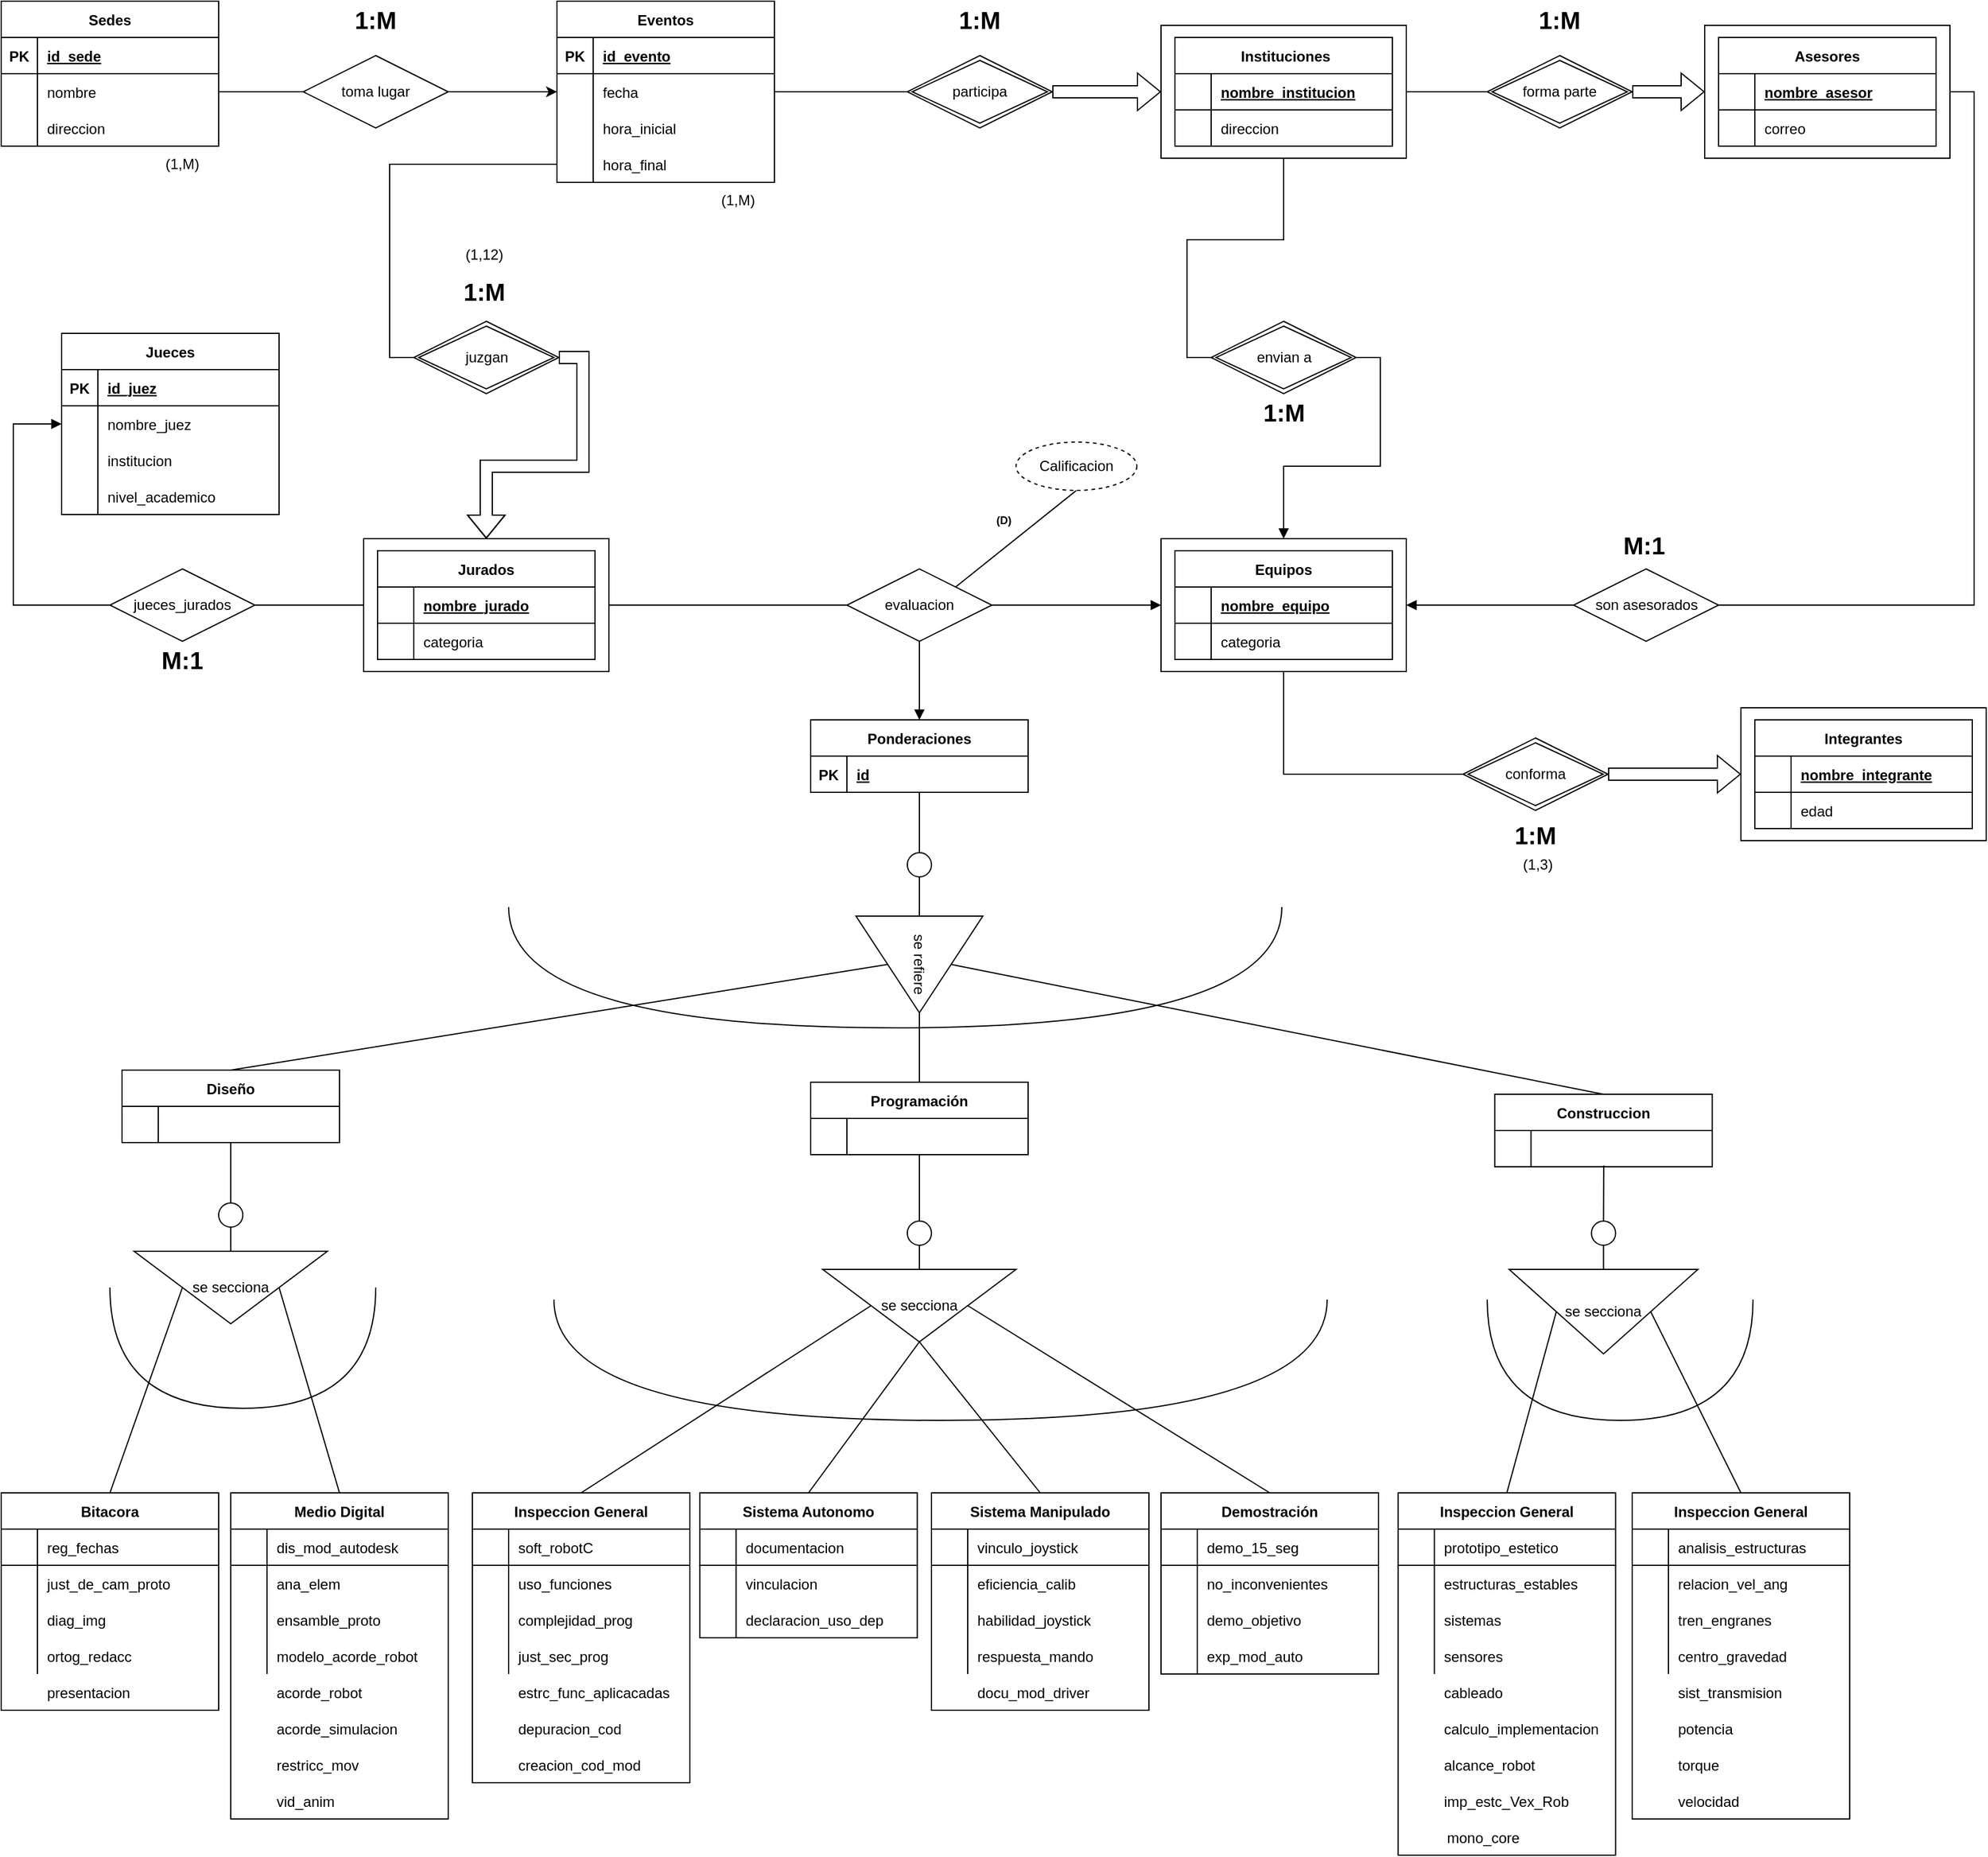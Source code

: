 <mxfile version="20.8.16" type="device"><diagram name="Página-1" id="pZ0N0KSAnMQKy6Eu1jh2"><mxGraphModel dx="1332" dy="524" grid="1" gridSize="10" guides="1" tooltips="1" connect="1" arrows="1" fold="1" page="1" pageScale="1" pageWidth="827" pageHeight="1169" math="0" shadow="0"><root><mxCell id="0"/><mxCell id="1" parent="0"/><mxCell id="zqFk0uhUfy6THeU7b_oX-150" style="edgeStyle=orthogonalEdgeStyle;rounded=0;orthogonalLoop=1;jettySize=auto;html=1;exitX=1;exitY=0.5;exitDx=0;exitDy=0;entryX=0;entryY=0.5;entryDx=0;entryDy=0;startArrow=none;startFill=0;endArrow=none;endFill=0;" edge="1" parent="1" source="zqFk0uhUfy6THeU7b_oX-117" target="zqFk0uhUfy6THeU7b_oX-147"><mxGeometry relative="1" as="geometry"/></mxCell><mxCell id="zqFk0uhUfy6THeU7b_oX-117" value="" style="rounded=0;whiteSpace=wrap;html=1;" vertex="1" parent="1"><mxGeometry x="300" y="520" width="203" height="110" as="geometry"/></mxCell><mxCell id="zqFk0uhUfy6THeU7b_oX-63" value="" style="rounded=0;whiteSpace=wrap;html=1;" vertex="1" parent="1"><mxGeometry x="1410" y="95" width="203" height="110" as="geometry"/></mxCell><mxCell id="zqFk0uhUfy6THeU7b_oX-72" style="edgeStyle=orthogonalEdgeStyle;rounded=0;orthogonalLoop=1;jettySize=auto;html=1;exitX=1;exitY=0.5;exitDx=0;exitDy=0;entryX=0;entryY=0.5;entryDx=0;entryDy=0;endArrow=none;endFill=0;" edge="1" parent="1" source="zqFk0uhUfy6THeU7b_oX-46" target="zqFk0uhUfy6THeU7b_oX-71"><mxGeometry relative="1" as="geometry"/></mxCell><mxCell id="zqFk0uhUfy6THeU7b_oX-46" value="" style="rounded=0;whiteSpace=wrap;html=1;" vertex="1" parent="1"><mxGeometry x="960" y="95" width="203" height="110" as="geometry"/></mxCell><mxCell id="zqFk0uhUfy6THeU7b_oX-1" value="Sedes" style="shape=table;startSize=30;container=1;collapsible=1;childLayout=tableLayout;fixedRows=1;rowLines=0;fontStyle=1;align=center;resizeLast=1;" vertex="1" parent="1"><mxGeometry y="75" width="180" height="120" as="geometry"/></mxCell><mxCell id="zqFk0uhUfy6THeU7b_oX-2" value="" style="shape=tableRow;horizontal=0;startSize=0;swimlaneHead=0;swimlaneBody=0;fillColor=none;collapsible=0;dropTarget=0;points=[[0,0.5],[1,0.5]];portConstraint=eastwest;top=0;left=0;right=0;bottom=1;" vertex="1" parent="zqFk0uhUfy6THeU7b_oX-1"><mxGeometry y="30" width="180" height="30" as="geometry"/></mxCell><mxCell id="zqFk0uhUfy6THeU7b_oX-3" value="PK" style="shape=partialRectangle;connectable=0;fillColor=none;top=0;left=0;bottom=0;right=0;fontStyle=1;overflow=hidden;" vertex="1" parent="zqFk0uhUfy6THeU7b_oX-2"><mxGeometry width="30" height="30" as="geometry"><mxRectangle width="30" height="30" as="alternateBounds"/></mxGeometry></mxCell><mxCell id="zqFk0uhUfy6THeU7b_oX-4" value="id_sede" style="shape=partialRectangle;connectable=0;fillColor=none;top=0;left=0;bottom=0;right=0;align=left;spacingLeft=6;fontStyle=5;overflow=hidden;" vertex="1" parent="zqFk0uhUfy6THeU7b_oX-2"><mxGeometry x="30" width="150" height="30" as="geometry"><mxRectangle width="150" height="30" as="alternateBounds"/></mxGeometry></mxCell><mxCell id="zqFk0uhUfy6THeU7b_oX-5" value="" style="shape=tableRow;horizontal=0;startSize=0;swimlaneHead=0;swimlaneBody=0;fillColor=none;collapsible=0;dropTarget=0;points=[[0,0.5],[1,0.5]];portConstraint=eastwest;top=0;left=0;right=0;bottom=0;" vertex="1" parent="zqFk0uhUfy6THeU7b_oX-1"><mxGeometry y="60" width="180" height="30" as="geometry"/></mxCell><mxCell id="zqFk0uhUfy6THeU7b_oX-6" value="" style="shape=partialRectangle;connectable=0;fillColor=none;top=0;left=0;bottom=0;right=0;editable=1;overflow=hidden;" vertex="1" parent="zqFk0uhUfy6THeU7b_oX-5"><mxGeometry width="30" height="30" as="geometry"><mxRectangle width="30" height="30" as="alternateBounds"/></mxGeometry></mxCell><mxCell id="zqFk0uhUfy6THeU7b_oX-7" value="nombre" style="shape=partialRectangle;connectable=0;fillColor=none;top=0;left=0;bottom=0;right=0;align=left;spacingLeft=6;overflow=hidden;" vertex="1" parent="zqFk0uhUfy6THeU7b_oX-5"><mxGeometry x="30" width="150" height="30" as="geometry"><mxRectangle width="150" height="30" as="alternateBounds"/></mxGeometry></mxCell><mxCell id="zqFk0uhUfy6THeU7b_oX-8" value="" style="shape=tableRow;horizontal=0;startSize=0;swimlaneHead=0;swimlaneBody=0;fillColor=none;collapsible=0;dropTarget=0;points=[[0,0.5],[1,0.5]];portConstraint=eastwest;top=0;left=0;right=0;bottom=0;" vertex="1" parent="zqFk0uhUfy6THeU7b_oX-1"><mxGeometry y="90" width="180" height="30" as="geometry"/></mxCell><mxCell id="zqFk0uhUfy6THeU7b_oX-9" value="" style="shape=partialRectangle;connectable=0;fillColor=none;top=0;left=0;bottom=0;right=0;editable=1;overflow=hidden;" vertex="1" parent="zqFk0uhUfy6THeU7b_oX-8"><mxGeometry width="30" height="30" as="geometry"><mxRectangle width="30" height="30" as="alternateBounds"/></mxGeometry></mxCell><mxCell id="zqFk0uhUfy6THeU7b_oX-10" value="direccion" style="shape=partialRectangle;connectable=0;fillColor=none;top=0;left=0;bottom=0;right=0;align=left;spacingLeft=6;overflow=hidden;" vertex="1" parent="zqFk0uhUfy6THeU7b_oX-8"><mxGeometry x="30" width="150" height="30" as="geometry"><mxRectangle width="150" height="30" as="alternateBounds"/></mxGeometry></mxCell><mxCell id="zqFk0uhUfy6THeU7b_oX-14" value="Eventos" style="shape=table;startSize=30;container=1;collapsible=1;childLayout=tableLayout;fixedRows=1;rowLines=0;fontStyle=1;align=center;resizeLast=1;" vertex="1" parent="1"><mxGeometry x="460" y="75" width="180" height="150" as="geometry"/></mxCell><mxCell id="zqFk0uhUfy6THeU7b_oX-15" value="" style="shape=tableRow;horizontal=0;startSize=0;swimlaneHead=0;swimlaneBody=0;fillColor=none;collapsible=0;dropTarget=0;points=[[0,0.5],[1,0.5]];portConstraint=eastwest;top=0;left=0;right=0;bottom=1;" vertex="1" parent="zqFk0uhUfy6THeU7b_oX-14"><mxGeometry y="30" width="180" height="30" as="geometry"/></mxCell><mxCell id="zqFk0uhUfy6THeU7b_oX-16" value="PK" style="shape=partialRectangle;connectable=0;fillColor=none;top=0;left=0;bottom=0;right=0;fontStyle=1;overflow=hidden;" vertex="1" parent="zqFk0uhUfy6THeU7b_oX-15"><mxGeometry width="30" height="30" as="geometry"><mxRectangle width="30" height="30" as="alternateBounds"/></mxGeometry></mxCell><mxCell id="zqFk0uhUfy6THeU7b_oX-17" value="id_evento" style="shape=partialRectangle;connectable=0;fillColor=none;top=0;left=0;bottom=0;right=0;align=left;spacingLeft=6;fontStyle=5;overflow=hidden;" vertex="1" parent="zqFk0uhUfy6THeU7b_oX-15"><mxGeometry x="30" width="150" height="30" as="geometry"><mxRectangle width="150" height="30" as="alternateBounds"/></mxGeometry></mxCell><mxCell id="zqFk0uhUfy6THeU7b_oX-18" value="" style="shape=tableRow;horizontal=0;startSize=0;swimlaneHead=0;swimlaneBody=0;fillColor=none;collapsible=0;dropTarget=0;points=[[0,0.5],[1,0.5]];portConstraint=eastwest;top=0;left=0;right=0;bottom=0;" vertex="1" parent="zqFk0uhUfy6THeU7b_oX-14"><mxGeometry y="60" width="180" height="30" as="geometry"/></mxCell><mxCell id="zqFk0uhUfy6THeU7b_oX-19" value="" style="shape=partialRectangle;connectable=0;fillColor=none;top=0;left=0;bottom=0;right=0;editable=1;overflow=hidden;" vertex="1" parent="zqFk0uhUfy6THeU7b_oX-18"><mxGeometry width="30" height="30" as="geometry"><mxRectangle width="30" height="30" as="alternateBounds"/></mxGeometry></mxCell><mxCell id="zqFk0uhUfy6THeU7b_oX-20" value="fecha" style="shape=partialRectangle;connectable=0;fillColor=none;top=0;left=0;bottom=0;right=0;align=left;spacingLeft=6;overflow=hidden;" vertex="1" parent="zqFk0uhUfy6THeU7b_oX-18"><mxGeometry x="30" width="150" height="30" as="geometry"><mxRectangle width="150" height="30" as="alternateBounds"/></mxGeometry></mxCell><mxCell id="zqFk0uhUfy6THeU7b_oX-21" value="" style="shape=tableRow;horizontal=0;startSize=0;swimlaneHead=0;swimlaneBody=0;fillColor=none;collapsible=0;dropTarget=0;points=[[0,0.5],[1,0.5]];portConstraint=eastwest;top=0;left=0;right=0;bottom=0;" vertex="1" parent="zqFk0uhUfy6THeU7b_oX-14"><mxGeometry y="90" width="180" height="30" as="geometry"/></mxCell><mxCell id="zqFk0uhUfy6THeU7b_oX-22" value="" style="shape=partialRectangle;connectable=0;fillColor=none;top=0;left=0;bottom=0;right=0;editable=1;overflow=hidden;" vertex="1" parent="zqFk0uhUfy6THeU7b_oX-21"><mxGeometry width="30" height="30" as="geometry"><mxRectangle width="30" height="30" as="alternateBounds"/></mxGeometry></mxCell><mxCell id="zqFk0uhUfy6THeU7b_oX-23" value="hora_inicial" style="shape=partialRectangle;connectable=0;fillColor=none;top=0;left=0;bottom=0;right=0;align=left;spacingLeft=6;overflow=hidden;" vertex="1" parent="zqFk0uhUfy6THeU7b_oX-21"><mxGeometry x="30" width="150" height="30" as="geometry"><mxRectangle width="150" height="30" as="alternateBounds"/></mxGeometry></mxCell><mxCell id="zqFk0uhUfy6THeU7b_oX-24" value="" style="shape=tableRow;horizontal=0;startSize=0;swimlaneHead=0;swimlaneBody=0;fillColor=none;collapsible=0;dropTarget=0;points=[[0,0.5],[1,0.5]];portConstraint=eastwest;top=0;left=0;right=0;bottom=0;" vertex="1" parent="zqFk0uhUfy6THeU7b_oX-14"><mxGeometry y="120" width="180" height="30" as="geometry"/></mxCell><mxCell id="zqFk0uhUfy6THeU7b_oX-25" value="" style="shape=partialRectangle;connectable=0;fillColor=none;top=0;left=0;bottom=0;right=0;editable=1;overflow=hidden;" vertex="1" parent="zqFk0uhUfy6THeU7b_oX-24"><mxGeometry width="30" height="30" as="geometry"><mxRectangle width="30" height="30" as="alternateBounds"/></mxGeometry></mxCell><mxCell id="zqFk0uhUfy6THeU7b_oX-26" value="hora_final" style="shape=partialRectangle;connectable=0;fillColor=none;top=0;left=0;bottom=0;right=0;align=left;spacingLeft=6;overflow=hidden;" vertex="1" parent="zqFk0uhUfy6THeU7b_oX-24"><mxGeometry x="30" width="150" height="30" as="geometry"><mxRectangle width="150" height="30" as="alternateBounds"/></mxGeometry></mxCell><mxCell id="zqFk0uhUfy6THeU7b_oX-29" style="edgeStyle=orthogonalEdgeStyle;rounded=0;orthogonalLoop=1;jettySize=auto;html=1;exitX=1;exitY=0.5;exitDx=0;exitDy=0;entryX=0;entryY=0.5;entryDx=0;entryDy=0;" edge="1" parent="1" source="zqFk0uhUfy6THeU7b_oX-27" target="zqFk0uhUfy6THeU7b_oX-18"><mxGeometry relative="1" as="geometry"/></mxCell><mxCell id="zqFk0uhUfy6THeU7b_oX-30" style="edgeStyle=orthogonalEdgeStyle;rounded=0;orthogonalLoop=1;jettySize=auto;html=1;exitX=0;exitY=0.5;exitDx=0;exitDy=0;entryX=1;entryY=0.5;entryDx=0;entryDy=0;endArrow=none;endFill=0;" edge="1" parent="1" source="zqFk0uhUfy6THeU7b_oX-27" target="zqFk0uhUfy6THeU7b_oX-5"><mxGeometry relative="1" as="geometry"/></mxCell><mxCell id="zqFk0uhUfy6THeU7b_oX-27" value="toma lugar" style="shape=rhombus;perimeter=rhombusPerimeter;whiteSpace=wrap;html=1;align=center;" vertex="1" parent="1"><mxGeometry x="250" y="120" width="120" height="60" as="geometry"/></mxCell><mxCell id="zqFk0uhUfy6THeU7b_oX-31" value="&lt;b&gt;&lt;font style=&quot;font-size: 20px;&quot;&gt;1:M&lt;/font&gt;&lt;/b&gt;" style="text;html=1;strokeColor=none;fillColor=none;align=center;verticalAlign=middle;whiteSpace=wrap;rounded=0;" vertex="1" parent="1"><mxGeometry x="280" y="75" width="60" height="30" as="geometry"/></mxCell><mxCell id="zqFk0uhUfy6THeU7b_oX-48" style="edgeStyle=orthogonalEdgeStyle;rounded=0;orthogonalLoop=1;jettySize=auto;html=1;exitX=1;exitY=0.5;exitDx=0;exitDy=0;entryX=0;entryY=0.5;entryDx=0;entryDy=0;endArrow=block;endFill=0;shape=flexArrow;" edge="1" parent="1" source="zqFk0uhUfy6THeU7b_oX-32" target="zqFk0uhUfy6THeU7b_oX-46"><mxGeometry relative="1" as="geometry"/></mxCell><mxCell id="zqFk0uhUfy6THeU7b_oX-32" value="participa" style="shape=rhombus;double=1;perimeter=rhombusPerimeter;whiteSpace=wrap;html=1;align=center;" vertex="1" parent="1"><mxGeometry x="750" y="120" width="120" height="60" as="geometry"/></mxCell><mxCell id="zqFk0uhUfy6THeU7b_oX-33" value=" Instituciones" style="shape=table;startSize=30;container=1;collapsible=1;childLayout=tableLayout;fixedRows=1;rowLines=0;fontStyle=1;align=center;resizeLast=1;" vertex="1" parent="1"><mxGeometry x="971.5" y="105" width="180" height="90" as="geometry"/></mxCell><mxCell id="zqFk0uhUfy6THeU7b_oX-34" value="" style="shape=tableRow;horizontal=0;startSize=0;swimlaneHead=0;swimlaneBody=0;fillColor=none;collapsible=0;dropTarget=0;points=[[0,0.5],[1,0.5]];portConstraint=eastwest;top=0;left=0;right=0;bottom=1;" vertex="1" parent="zqFk0uhUfy6THeU7b_oX-33"><mxGeometry y="30" width="180" height="30" as="geometry"/></mxCell><mxCell id="zqFk0uhUfy6THeU7b_oX-35" value="" style="shape=partialRectangle;connectable=0;fillColor=none;top=0;left=0;bottom=0;right=0;fontStyle=1;overflow=hidden;" vertex="1" parent="zqFk0uhUfy6THeU7b_oX-34"><mxGeometry width="30" height="30" as="geometry"><mxRectangle width="30" height="30" as="alternateBounds"/></mxGeometry></mxCell><mxCell id="zqFk0uhUfy6THeU7b_oX-36" value="nombre_institucion" style="shape=partialRectangle;connectable=0;fillColor=none;top=0;left=0;bottom=0;right=0;align=left;spacingLeft=6;fontStyle=5;overflow=hidden;" vertex="1" parent="zqFk0uhUfy6THeU7b_oX-34"><mxGeometry x="30" width="150" height="30" as="geometry"><mxRectangle width="150" height="30" as="alternateBounds"/></mxGeometry></mxCell><mxCell id="zqFk0uhUfy6THeU7b_oX-37" value="" style="shape=tableRow;horizontal=0;startSize=0;swimlaneHead=0;swimlaneBody=0;fillColor=none;collapsible=0;dropTarget=0;points=[[0,0.5],[1,0.5]];portConstraint=eastwest;top=0;left=0;right=0;bottom=0;" vertex="1" parent="zqFk0uhUfy6THeU7b_oX-33"><mxGeometry y="60" width="180" height="30" as="geometry"/></mxCell><mxCell id="zqFk0uhUfy6THeU7b_oX-38" value="" style="shape=partialRectangle;connectable=0;fillColor=none;top=0;left=0;bottom=0;right=0;editable=1;overflow=hidden;" vertex="1" parent="zqFk0uhUfy6THeU7b_oX-37"><mxGeometry width="30" height="30" as="geometry"><mxRectangle width="30" height="30" as="alternateBounds"/></mxGeometry></mxCell><mxCell id="zqFk0uhUfy6THeU7b_oX-39" value="direccion" style="shape=partialRectangle;connectable=0;fillColor=none;top=0;left=0;bottom=0;right=0;align=left;spacingLeft=6;overflow=hidden;" vertex="1" parent="zqFk0uhUfy6THeU7b_oX-37"><mxGeometry x="30" width="150" height="30" as="geometry"><mxRectangle width="150" height="30" as="alternateBounds"/></mxGeometry></mxCell><mxCell id="zqFk0uhUfy6THeU7b_oX-47" style="edgeStyle=orthogonalEdgeStyle;rounded=0;orthogonalLoop=1;jettySize=auto;html=1;exitX=1;exitY=0.5;exitDx=0;exitDy=0;entryX=0;entryY=0.5;entryDx=0;entryDy=0;endArrow=none;endFill=0;" edge="1" parent="1" source="zqFk0uhUfy6THeU7b_oX-18" target="zqFk0uhUfy6THeU7b_oX-32"><mxGeometry relative="1" as="geometry"/></mxCell><mxCell id="zqFk0uhUfy6THeU7b_oX-49" value="&lt;b&gt;&lt;font style=&quot;font-size: 20px;&quot;&gt;1:M&lt;/font&gt;&lt;/b&gt;" style="text;html=1;strokeColor=none;fillColor=none;align=center;verticalAlign=middle;whiteSpace=wrap;rounded=0;" vertex="1" parent="1"><mxGeometry x="780" y="75" width="60" height="30" as="geometry"/></mxCell><mxCell id="zqFk0uhUfy6THeU7b_oX-50" value="Asesores" style="shape=table;startSize=30;container=1;collapsible=1;childLayout=tableLayout;fixedRows=1;rowLines=0;fontStyle=1;align=center;resizeLast=1;" vertex="1" parent="1"><mxGeometry x="1421.5" y="105" width="180" height="90" as="geometry"/></mxCell><mxCell id="zqFk0uhUfy6THeU7b_oX-51" value="" style="shape=tableRow;horizontal=0;startSize=0;swimlaneHead=0;swimlaneBody=0;fillColor=none;collapsible=0;dropTarget=0;points=[[0,0.5],[1,0.5]];portConstraint=eastwest;top=0;left=0;right=0;bottom=1;" vertex="1" parent="zqFk0uhUfy6THeU7b_oX-50"><mxGeometry y="30" width="180" height="30" as="geometry"/></mxCell><mxCell id="zqFk0uhUfy6THeU7b_oX-52" value="" style="shape=partialRectangle;connectable=0;fillColor=none;top=0;left=0;bottom=0;right=0;fontStyle=1;overflow=hidden;" vertex="1" parent="zqFk0uhUfy6THeU7b_oX-51"><mxGeometry width="30" height="30" as="geometry"><mxRectangle width="30" height="30" as="alternateBounds"/></mxGeometry></mxCell><mxCell id="zqFk0uhUfy6THeU7b_oX-53" value="nombre_asesor" style="shape=partialRectangle;connectable=0;fillColor=none;top=0;left=0;bottom=0;right=0;align=left;spacingLeft=6;fontStyle=5;overflow=hidden;" vertex="1" parent="zqFk0uhUfy6THeU7b_oX-51"><mxGeometry x="30" width="150" height="30" as="geometry"><mxRectangle width="150" height="30" as="alternateBounds"/></mxGeometry></mxCell><mxCell id="zqFk0uhUfy6THeU7b_oX-54" value="" style="shape=tableRow;horizontal=0;startSize=0;swimlaneHead=0;swimlaneBody=0;fillColor=none;collapsible=0;dropTarget=0;points=[[0,0.5],[1,0.5]];portConstraint=eastwest;top=0;left=0;right=0;bottom=0;" vertex="1" parent="zqFk0uhUfy6THeU7b_oX-50"><mxGeometry y="60" width="180" height="30" as="geometry"/></mxCell><mxCell id="zqFk0uhUfy6THeU7b_oX-55" value="" style="shape=partialRectangle;connectable=0;fillColor=none;top=0;left=0;bottom=0;right=0;editable=1;overflow=hidden;" vertex="1" parent="zqFk0uhUfy6THeU7b_oX-54"><mxGeometry width="30" height="30" as="geometry"><mxRectangle width="30" height="30" as="alternateBounds"/></mxGeometry></mxCell><mxCell id="zqFk0uhUfy6THeU7b_oX-56" value="correo" style="shape=partialRectangle;connectable=0;fillColor=none;top=0;left=0;bottom=0;right=0;align=left;spacingLeft=6;overflow=hidden;" vertex="1" parent="zqFk0uhUfy6THeU7b_oX-54"><mxGeometry x="30" width="150" height="30" as="geometry"><mxRectangle width="150" height="30" as="alternateBounds"/></mxGeometry></mxCell><mxCell id="zqFk0uhUfy6THeU7b_oX-73" style="edgeStyle=orthogonalEdgeStyle;shape=flexArrow;rounded=0;orthogonalLoop=1;jettySize=auto;html=1;exitX=1;exitY=0.5;exitDx=0;exitDy=0;entryX=0;entryY=0.5;entryDx=0;entryDy=0;endArrow=block;endFill=0;" edge="1" parent="1" source="zqFk0uhUfy6THeU7b_oX-71" target="zqFk0uhUfy6THeU7b_oX-63"><mxGeometry relative="1" as="geometry"/></mxCell><mxCell id="zqFk0uhUfy6THeU7b_oX-71" value="forma parte" style="shape=rhombus;double=1;perimeter=rhombusPerimeter;whiteSpace=wrap;html=1;align=center;" vertex="1" parent="1"><mxGeometry x="1230" y="120" width="120" height="60" as="geometry"/></mxCell><mxCell id="zqFk0uhUfy6THeU7b_oX-74" value="&lt;b&gt;&lt;font style=&quot;font-size: 20px;&quot;&gt;1:M&lt;/font&gt;&lt;/b&gt;" style="text;html=1;strokeColor=none;fillColor=none;align=center;verticalAlign=middle;whiteSpace=wrap;rounded=0;" vertex="1" parent="1"><mxGeometry x="1260" y="75" width="60" height="30" as="geometry"/></mxCell><mxCell id="zqFk0uhUfy6THeU7b_oX-84" style="edgeStyle=orthogonalEdgeStyle;rounded=0;orthogonalLoop=1;jettySize=auto;html=1;exitX=1;exitY=0.5;exitDx=0;exitDy=0;entryX=0;entryY=0.5;entryDx=0;entryDy=0;endArrow=none;endFill=0;startArrow=block;startFill=1;" edge="1" parent="1" source="zqFk0uhUfy6THeU7b_oX-75" target="zqFk0uhUfy6THeU7b_oX-83"><mxGeometry relative="1" as="geometry"/></mxCell><mxCell id="zqFk0uhUfy6THeU7b_oX-146" style="edgeStyle=orthogonalEdgeStyle;rounded=0;orthogonalLoop=1;jettySize=auto;html=1;exitX=0.5;exitY=1;exitDx=0;exitDy=0;entryX=0;entryY=0.5;entryDx=0;entryDy=0;startArrow=none;startFill=0;endArrow=none;endFill=0;" edge="1" parent="1" source="zqFk0uhUfy6THeU7b_oX-75" target="zqFk0uhUfy6THeU7b_oX-100"><mxGeometry relative="1" as="geometry"/></mxCell><mxCell id="zqFk0uhUfy6THeU7b_oX-75" value="" style="rounded=0;whiteSpace=wrap;html=1;" vertex="1" parent="1"><mxGeometry x="960" y="520" width="203" height="110" as="geometry"/></mxCell><mxCell id="zqFk0uhUfy6THeU7b_oX-76" value="Equipos" style="shape=table;startSize=30;container=1;collapsible=1;childLayout=tableLayout;fixedRows=1;rowLines=0;fontStyle=1;align=center;resizeLast=1;" vertex="1" parent="1"><mxGeometry x="971.5" y="530" width="180" height="90" as="geometry"/></mxCell><mxCell id="zqFk0uhUfy6THeU7b_oX-77" value="" style="shape=tableRow;horizontal=0;startSize=0;swimlaneHead=0;swimlaneBody=0;fillColor=none;collapsible=0;dropTarget=0;points=[[0,0.5],[1,0.5]];portConstraint=eastwest;top=0;left=0;right=0;bottom=1;" vertex="1" parent="zqFk0uhUfy6THeU7b_oX-76"><mxGeometry y="30" width="180" height="30" as="geometry"/></mxCell><mxCell id="zqFk0uhUfy6THeU7b_oX-78" value="" style="shape=partialRectangle;connectable=0;fillColor=none;top=0;left=0;bottom=0;right=0;fontStyle=1;overflow=hidden;" vertex="1" parent="zqFk0uhUfy6THeU7b_oX-77"><mxGeometry width="30" height="30" as="geometry"><mxRectangle width="30" height="30" as="alternateBounds"/></mxGeometry></mxCell><mxCell id="zqFk0uhUfy6THeU7b_oX-79" value="nombre_equipo" style="shape=partialRectangle;connectable=0;fillColor=none;top=0;left=0;bottom=0;right=0;align=left;spacingLeft=6;fontStyle=5;overflow=hidden;" vertex="1" parent="zqFk0uhUfy6THeU7b_oX-77"><mxGeometry x="30" width="150" height="30" as="geometry"><mxRectangle width="150" height="30" as="alternateBounds"/></mxGeometry></mxCell><mxCell id="zqFk0uhUfy6THeU7b_oX-80" value="" style="shape=tableRow;horizontal=0;startSize=0;swimlaneHead=0;swimlaneBody=0;fillColor=none;collapsible=0;dropTarget=0;points=[[0,0.5],[1,0.5]];portConstraint=eastwest;top=0;left=0;right=0;bottom=0;" vertex="1" parent="zqFk0uhUfy6THeU7b_oX-76"><mxGeometry y="60" width="180" height="30" as="geometry"/></mxCell><mxCell id="zqFk0uhUfy6THeU7b_oX-81" value="" style="shape=partialRectangle;connectable=0;fillColor=none;top=0;left=0;bottom=0;right=0;editable=1;overflow=hidden;" vertex="1" parent="zqFk0uhUfy6THeU7b_oX-80"><mxGeometry width="30" height="30" as="geometry"><mxRectangle width="30" height="30" as="alternateBounds"/></mxGeometry></mxCell><mxCell id="zqFk0uhUfy6THeU7b_oX-82" value="categoria" style="shape=partialRectangle;connectable=0;fillColor=none;top=0;left=0;bottom=0;right=0;align=left;spacingLeft=6;overflow=hidden;" vertex="1" parent="zqFk0uhUfy6THeU7b_oX-80"><mxGeometry x="30" width="150" height="30" as="geometry"><mxRectangle width="150" height="30" as="alternateBounds"/></mxGeometry></mxCell><mxCell id="zqFk0uhUfy6THeU7b_oX-85" style="edgeStyle=orthogonalEdgeStyle;rounded=0;orthogonalLoop=1;jettySize=auto;html=1;exitX=1;exitY=0.5;exitDx=0;exitDy=0;entryX=1;entryY=0.5;entryDx=0;entryDy=0;startArrow=none;startFill=0;endArrow=none;endFill=0;" edge="1" parent="1" source="zqFk0uhUfy6THeU7b_oX-83" target="zqFk0uhUfy6THeU7b_oX-63"><mxGeometry relative="1" as="geometry"/></mxCell><mxCell id="zqFk0uhUfy6THeU7b_oX-83" value="son asesorados" style="shape=rhombus;perimeter=rhombusPerimeter;whiteSpace=wrap;html=1;align=center;" vertex="1" parent="1"><mxGeometry x="1301.5" y="545" width="120" height="60" as="geometry"/></mxCell><mxCell id="zqFk0uhUfy6THeU7b_oX-86" value="&lt;b&gt;&lt;font style=&quot;font-size: 20px;&quot;&gt;M:1&lt;/font&gt;&lt;/b&gt;" style="text;html=1;strokeColor=none;fillColor=none;align=center;verticalAlign=middle;whiteSpace=wrap;rounded=0;" vertex="1" parent="1"><mxGeometry x="1330" y="510" width="60" height="30" as="geometry"/></mxCell><mxCell id="zqFk0uhUfy6THeU7b_oX-89" style="edgeStyle=orthogonalEdgeStyle;rounded=0;orthogonalLoop=1;jettySize=auto;html=1;exitX=0;exitY=0.5;exitDx=0;exitDy=0;entryX=0.5;entryY=1;entryDx=0;entryDy=0;startArrow=none;startFill=0;endArrow=none;endFill=0;" edge="1" parent="1" source="zqFk0uhUfy6THeU7b_oX-87" target="zqFk0uhUfy6THeU7b_oX-46"><mxGeometry relative="1" as="geometry"/></mxCell><mxCell id="zqFk0uhUfy6THeU7b_oX-90" style="edgeStyle=orthogonalEdgeStyle;rounded=0;orthogonalLoop=1;jettySize=auto;html=1;exitX=1;exitY=0.5;exitDx=0;exitDy=0;entryX=0.5;entryY=0;entryDx=0;entryDy=0;startArrow=none;startFill=0;endArrow=block;endFill=1;" edge="1" parent="1" source="zqFk0uhUfy6THeU7b_oX-87" target="zqFk0uhUfy6THeU7b_oX-75"><mxGeometry relative="1" as="geometry"/></mxCell><mxCell id="zqFk0uhUfy6THeU7b_oX-87" value="envian a" style="shape=rhombus;double=1;perimeter=rhombusPerimeter;whiteSpace=wrap;html=1;align=center;" vertex="1" parent="1"><mxGeometry x="1001.5" y="340" width="120" height="60" as="geometry"/></mxCell><mxCell id="zqFk0uhUfy6THeU7b_oX-91" value="&lt;b&gt;&lt;font style=&quot;font-size: 20px;&quot;&gt;1:M&lt;/font&gt;&lt;/b&gt;" style="text;html=1;strokeColor=none;fillColor=none;align=center;verticalAlign=middle;whiteSpace=wrap;rounded=0;" vertex="1" parent="1"><mxGeometry x="1031.5" y="400" width="60" height="30" as="geometry"/></mxCell><mxCell id="zqFk0uhUfy6THeU7b_oX-92" value="" style="rounded=0;whiteSpace=wrap;html=1;" vertex="1" parent="1"><mxGeometry x="1440" y="660" width="203" height="110" as="geometry"/></mxCell><mxCell id="zqFk0uhUfy6THeU7b_oX-93" value="Integrantes" style="shape=table;startSize=30;container=1;collapsible=1;childLayout=tableLayout;fixedRows=1;rowLines=0;fontStyle=1;align=center;resizeLast=1;" vertex="1" parent="1"><mxGeometry x="1451.5" y="670" width="180" height="90" as="geometry"/></mxCell><mxCell id="zqFk0uhUfy6THeU7b_oX-94" value="" style="shape=tableRow;horizontal=0;startSize=0;swimlaneHead=0;swimlaneBody=0;fillColor=none;collapsible=0;dropTarget=0;points=[[0,0.5],[1,0.5]];portConstraint=eastwest;top=0;left=0;right=0;bottom=1;" vertex="1" parent="zqFk0uhUfy6THeU7b_oX-93"><mxGeometry y="30" width="180" height="30" as="geometry"/></mxCell><mxCell id="zqFk0uhUfy6THeU7b_oX-95" value="" style="shape=partialRectangle;connectable=0;fillColor=none;top=0;left=0;bottom=0;right=0;fontStyle=1;overflow=hidden;" vertex="1" parent="zqFk0uhUfy6THeU7b_oX-94"><mxGeometry width="30" height="30" as="geometry"><mxRectangle width="30" height="30" as="alternateBounds"/></mxGeometry></mxCell><mxCell id="zqFk0uhUfy6THeU7b_oX-96" value="nombre_integrante" style="shape=partialRectangle;connectable=0;fillColor=none;top=0;left=0;bottom=0;right=0;align=left;spacingLeft=6;fontStyle=5;overflow=hidden;" vertex="1" parent="zqFk0uhUfy6THeU7b_oX-94"><mxGeometry x="30" width="150" height="30" as="geometry"><mxRectangle width="150" height="30" as="alternateBounds"/></mxGeometry></mxCell><mxCell id="zqFk0uhUfy6THeU7b_oX-97" value="" style="shape=tableRow;horizontal=0;startSize=0;swimlaneHead=0;swimlaneBody=0;fillColor=none;collapsible=0;dropTarget=0;points=[[0,0.5],[1,0.5]];portConstraint=eastwest;top=0;left=0;right=0;bottom=0;" vertex="1" parent="zqFk0uhUfy6THeU7b_oX-93"><mxGeometry y="60" width="180" height="30" as="geometry"/></mxCell><mxCell id="zqFk0uhUfy6THeU7b_oX-98" value="" style="shape=partialRectangle;connectable=0;fillColor=none;top=0;left=0;bottom=0;right=0;editable=1;overflow=hidden;" vertex="1" parent="zqFk0uhUfy6THeU7b_oX-97"><mxGeometry width="30" height="30" as="geometry"><mxRectangle width="30" height="30" as="alternateBounds"/></mxGeometry></mxCell><mxCell id="zqFk0uhUfy6THeU7b_oX-99" value="edad" style="shape=partialRectangle;connectable=0;fillColor=none;top=0;left=0;bottom=0;right=0;align=left;spacingLeft=6;overflow=hidden;" vertex="1" parent="zqFk0uhUfy6THeU7b_oX-97"><mxGeometry x="30" width="150" height="30" as="geometry"><mxRectangle width="150" height="30" as="alternateBounds"/></mxGeometry></mxCell><mxCell id="zqFk0uhUfy6THeU7b_oX-143" value="" style="edgeStyle=orthogonalEdgeStyle;rounded=0;orthogonalLoop=1;jettySize=auto;html=1;startArrow=none;startFill=0;endArrow=block;endFill=0;shape=flexArrow;" edge="1" parent="1" source="zqFk0uhUfy6THeU7b_oX-100" target="zqFk0uhUfy6THeU7b_oX-92"><mxGeometry relative="1" as="geometry"/></mxCell><mxCell id="zqFk0uhUfy6THeU7b_oX-100" value="conforma" style="shape=rhombus;double=1;perimeter=rhombusPerimeter;whiteSpace=wrap;html=1;align=center;" vertex="1" parent="1"><mxGeometry x="1210" y="685" width="120" height="60" as="geometry"/></mxCell><mxCell id="zqFk0uhUfy6THeU7b_oX-104" value="Jurados" style="shape=table;startSize=30;container=1;collapsible=1;childLayout=tableLayout;fixedRows=1;rowLines=0;fontStyle=1;align=center;resizeLast=1;" vertex="1" parent="1"><mxGeometry x="311.5" y="530" width="180" height="90" as="geometry"/></mxCell><mxCell id="zqFk0uhUfy6THeU7b_oX-105" value="" style="shape=tableRow;horizontal=0;startSize=0;swimlaneHead=0;swimlaneBody=0;fillColor=none;collapsible=0;dropTarget=0;points=[[0,0.5],[1,0.5]];portConstraint=eastwest;top=0;left=0;right=0;bottom=1;" vertex="1" parent="zqFk0uhUfy6THeU7b_oX-104"><mxGeometry y="30" width="180" height="30" as="geometry"/></mxCell><mxCell id="zqFk0uhUfy6THeU7b_oX-106" value="" style="shape=partialRectangle;connectable=0;fillColor=none;top=0;left=0;bottom=0;right=0;fontStyle=1;overflow=hidden;" vertex="1" parent="zqFk0uhUfy6THeU7b_oX-105"><mxGeometry width="30" height="30" as="geometry"><mxRectangle width="30" height="30" as="alternateBounds"/></mxGeometry></mxCell><mxCell id="zqFk0uhUfy6THeU7b_oX-107" value="nombre_jurado" style="shape=partialRectangle;connectable=0;fillColor=none;top=0;left=0;bottom=0;right=0;align=left;spacingLeft=6;fontStyle=5;overflow=hidden;" vertex="1" parent="zqFk0uhUfy6THeU7b_oX-105"><mxGeometry x="30" width="150" height="30" as="geometry"><mxRectangle width="150" height="30" as="alternateBounds"/></mxGeometry></mxCell><mxCell id="zqFk0uhUfy6THeU7b_oX-108" value="" style="shape=tableRow;horizontal=0;startSize=0;swimlaneHead=0;swimlaneBody=0;fillColor=none;collapsible=0;dropTarget=0;points=[[0,0.5],[1,0.5]];portConstraint=eastwest;top=0;left=0;right=0;bottom=0;" vertex="1" parent="zqFk0uhUfy6THeU7b_oX-104"><mxGeometry y="60" width="180" height="30" as="geometry"/></mxCell><mxCell id="zqFk0uhUfy6THeU7b_oX-109" value="" style="shape=partialRectangle;connectable=0;fillColor=none;top=0;left=0;bottom=0;right=0;editable=1;overflow=hidden;" vertex="1" parent="zqFk0uhUfy6THeU7b_oX-108"><mxGeometry width="30" height="30" as="geometry"><mxRectangle width="30" height="30" as="alternateBounds"/></mxGeometry></mxCell><mxCell id="zqFk0uhUfy6THeU7b_oX-110" value="categoria" style="shape=partialRectangle;connectable=0;fillColor=none;top=0;left=0;bottom=0;right=0;align=left;spacingLeft=6;overflow=hidden;" vertex="1" parent="zqFk0uhUfy6THeU7b_oX-108"><mxGeometry x="30" width="150" height="30" as="geometry"><mxRectangle width="150" height="30" as="alternateBounds"/></mxGeometry></mxCell><mxCell id="zqFk0uhUfy6THeU7b_oX-119" style="edgeStyle=orthogonalEdgeStyle;shape=flexArrow;rounded=0;orthogonalLoop=1;jettySize=auto;html=1;exitX=1;exitY=0.5;exitDx=0;exitDy=0;entryX=0.5;entryY=0;entryDx=0;entryDy=0;startArrow=none;startFill=0;endArrow=block;endFill=1;" edge="1" parent="1" source="zqFk0uhUfy6THeU7b_oX-118" target="zqFk0uhUfy6THeU7b_oX-117"><mxGeometry relative="1" as="geometry"/></mxCell><mxCell id="zqFk0uhUfy6THeU7b_oX-118" value="juzgan" style="shape=rhombus;double=1;perimeter=rhombusPerimeter;whiteSpace=wrap;html=1;align=center;" vertex="1" parent="1"><mxGeometry x="341.5" y="340" width="120" height="60" as="geometry"/></mxCell><mxCell id="zqFk0uhUfy6THeU7b_oX-120" style="edgeStyle=orthogonalEdgeStyle;rounded=0;orthogonalLoop=1;jettySize=auto;html=1;exitX=0;exitY=0.5;exitDx=0;exitDy=0;entryX=0;entryY=0.5;entryDx=0;entryDy=0;startArrow=none;startFill=0;endArrow=none;endFill=0;" edge="1" parent="1" source="zqFk0uhUfy6THeU7b_oX-24" target="zqFk0uhUfy6THeU7b_oX-118"><mxGeometry relative="1" as="geometry"/></mxCell><mxCell id="zqFk0uhUfy6THeU7b_oX-121" value="&lt;b&gt;&lt;font style=&quot;font-size: 20px;&quot;&gt;1:M&lt;/font&gt;&lt;/b&gt;" style="text;html=1;strokeColor=none;fillColor=none;align=center;verticalAlign=middle;whiteSpace=wrap;rounded=0;" vertex="1" parent="1"><mxGeometry x="370" y="300" width="60" height="30" as="geometry"/></mxCell><mxCell id="zqFk0uhUfy6THeU7b_oX-122" value="Jueces" style="shape=table;startSize=30;container=1;collapsible=1;childLayout=tableLayout;fixedRows=1;rowLines=0;fontStyle=1;align=center;resizeLast=1;" vertex="1" parent="1"><mxGeometry x="50" y="350" width="180" height="150" as="geometry"/></mxCell><mxCell id="zqFk0uhUfy6THeU7b_oX-123" value="" style="shape=tableRow;horizontal=0;startSize=0;swimlaneHead=0;swimlaneBody=0;fillColor=none;collapsible=0;dropTarget=0;points=[[0,0.5],[1,0.5]];portConstraint=eastwest;top=0;left=0;right=0;bottom=1;" vertex="1" parent="zqFk0uhUfy6THeU7b_oX-122"><mxGeometry y="30" width="180" height="30" as="geometry"/></mxCell><mxCell id="zqFk0uhUfy6THeU7b_oX-124" value="PK" style="shape=partialRectangle;connectable=0;fillColor=none;top=0;left=0;bottom=0;right=0;fontStyle=1;overflow=hidden;" vertex="1" parent="zqFk0uhUfy6THeU7b_oX-123"><mxGeometry width="30" height="30" as="geometry"><mxRectangle width="30" height="30" as="alternateBounds"/></mxGeometry></mxCell><mxCell id="zqFk0uhUfy6THeU7b_oX-125" value="id_juez" style="shape=partialRectangle;connectable=0;fillColor=none;top=0;left=0;bottom=0;right=0;align=left;spacingLeft=6;fontStyle=5;overflow=hidden;" vertex="1" parent="zqFk0uhUfy6THeU7b_oX-123"><mxGeometry x="30" width="150" height="30" as="geometry"><mxRectangle width="150" height="30" as="alternateBounds"/></mxGeometry></mxCell><mxCell id="zqFk0uhUfy6THeU7b_oX-126" value="" style="shape=tableRow;horizontal=0;startSize=0;swimlaneHead=0;swimlaneBody=0;fillColor=none;collapsible=0;dropTarget=0;points=[[0,0.5],[1,0.5]];portConstraint=eastwest;top=0;left=0;right=0;bottom=0;" vertex="1" parent="zqFk0uhUfy6THeU7b_oX-122"><mxGeometry y="60" width="180" height="30" as="geometry"/></mxCell><mxCell id="zqFk0uhUfy6THeU7b_oX-127" value="" style="shape=partialRectangle;connectable=0;fillColor=none;top=0;left=0;bottom=0;right=0;editable=1;overflow=hidden;" vertex="1" parent="zqFk0uhUfy6THeU7b_oX-126"><mxGeometry width="30" height="30" as="geometry"><mxRectangle width="30" height="30" as="alternateBounds"/></mxGeometry></mxCell><mxCell id="zqFk0uhUfy6THeU7b_oX-128" value="nombre_juez" style="shape=partialRectangle;connectable=0;fillColor=none;top=0;left=0;bottom=0;right=0;align=left;spacingLeft=6;overflow=hidden;" vertex="1" parent="zqFk0uhUfy6THeU7b_oX-126"><mxGeometry x="30" width="150" height="30" as="geometry"><mxRectangle width="150" height="30" as="alternateBounds"/></mxGeometry></mxCell><mxCell id="zqFk0uhUfy6THeU7b_oX-129" value="" style="shape=tableRow;horizontal=0;startSize=0;swimlaneHead=0;swimlaneBody=0;fillColor=none;collapsible=0;dropTarget=0;points=[[0,0.5],[1,0.5]];portConstraint=eastwest;top=0;left=0;right=0;bottom=0;" vertex="1" parent="zqFk0uhUfy6THeU7b_oX-122"><mxGeometry y="90" width="180" height="30" as="geometry"/></mxCell><mxCell id="zqFk0uhUfy6THeU7b_oX-130" value="" style="shape=partialRectangle;connectable=0;fillColor=none;top=0;left=0;bottom=0;right=0;editable=1;overflow=hidden;" vertex="1" parent="zqFk0uhUfy6THeU7b_oX-129"><mxGeometry width="30" height="30" as="geometry"><mxRectangle width="30" height="30" as="alternateBounds"/></mxGeometry></mxCell><mxCell id="zqFk0uhUfy6THeU7b_oX-131" value="institucion" style="shape=partialRectangle;connectable=0;fillColor=none;top=0;left=0;bottom=0;right=0;align=left;spacingLeft=6;overflow=hidden;" vertex="1" parent="zqFk0uhUfy6THeU7b_oX-129"><mxGeometry x="30" width="150" height="30" as="geometry"><mxRectangle width="150" height="30" as="alternateBounds"/></mxGeometry></mxCell><mxCell id="zqFk0uhUfy6THeU7b_oX-132" value="" style="shape=tableRow;horizontal=0;startSize=0;swimlaneHead=0;swimlaneBody=0;fillColor=none;collapsible=0;dropTarget=0;points=[[0,0.5],[1,0.5]];portConstraint=eastwest;top=0;left=0;right=0;bottom=0;" vertex="1" parent="zqFk0uhUfy6THeU7b_oX-122"><mxGeometry y="120" width="180" height="30" as="geometry"/></mxCell><mxCell id="zqFk0uhUfy6THeU7b_oX-133" value="" style="shape=partialRectangle;connectable=0;fillColor=none;top=0;left=0;bottom=0;right=0;editable=1;overflow=hidden;" vertex="1" parent="zqFk0uhUfy6THeU7b_oX-132"><mxGeometry width="30" height="30" as="geometry"><mxRectangle width="30" height="30" as="alternateBounds"/></mxGeometry></mxCell><mxCell id="zqFk0uhUfy6THeU7b_oX-134" value="nivel_academico" style="shape=partialRectangle;connectable=0;fillColor=none;top=0;left=0;bottom=0;right=0;align=left;spacingLeft=6;overflow=hidden;" vertex="1" parent="zqFk0uhUfy6THeU7b_oX-132"><mxGeometry x="30" width="150" height="30" as="geometry"><mxRectangle width="150" height="30" as="alternateBounds"/></mxGeometry></mxCell><mxCell id="zqFk0uhUfy6THeU7b_oX-136" style="edgeStyle=orthogonalEdgeStyle;rounded=0;orthogonalLoop=1;jettySize=auto;html=1;exitX=1;exitY=0.5;exitDx=0;exitDy=0;entryX=0;entryY=0.5;entryDx=0;entryDy=0;startArrow=none;startFill=0;endArrow=none;endFill=0;" edge="1" parent="1" source="zqFk0uhUfy6THeU7b_oX-135" target="zqFk0uhUfy6THeU7b_oX-117"><mxGeometry relative="1" as="geometry"/></mxCell><mxCell id="zqFk0uhUfy6THeU7b_oX-142" style="edgeStyle=orthogonalEdgeStyle;rounded=0;orthogonalLoop=1;jettySize=auto;html=1;exitX=0;exitY=0.5;exitDx=0;exitDy=0;entryX=0;entryY=0.5;entryDx=0;entryDy=0;startArrow=none;startFill=0;endArrow=block;endFill=1;" edge="1" parent="1" source="zqFk0uhUfy6THeU7b_oX-135" target="zqFk0uhUfy6THeU7b_oX-126"><mxGeometry relative="1" as="geometry"><Array as="points"><mxPoint x="10" y="575"/><mxPoint x="10" y="425"/></Array></mxGeometry></mxCell><mxCell id="zqFk0uhUfy6THeU7b_oX-135" value="jueces_jurados" style="shape=rhombus;perimeter=rhombusPerimeter;whiteSpace=wrap;html=1;align=center;" vertex="1" parent="1"><mxGeometry x="90" y="545" width="120" height="60" as="geometry"/></mxCell><mxCell id="zqFk0uhUfy6THeU7b_oX-138" value="&lt;b&gt;&lt;font style=&quot;font-size: 20px;&quot;&gt;M:1&lt;/font&gt;&lt;/b&gt;" style="text;html=1;strokeColor=none;fillColor=none;align=center;verticalAlign=middle;whiteSpace=wrap;rounded=0;" vertex="1" parent="1"><mxGeometry x="120" y="605" width="60" height="30" as="geometry"/></mxCell><mxCell id="zqFk0uhUfy6THeU7b_oX-151" style="edgeStyle=orthogonalEdgeStyle;rounded=0;orthogonalLoop=1;jettySize=auto;html=1;exitX=1;exitY=0.5;exitDx=0;exitDy=0;entryX=0;entryY=0.5;entryDx=0;entryDy=0;startArrow=none;startFill=0;endArrow=block;endFill=1;" edge="1" parent="1" source="zqFk0uhUfy6THeU7b_oX-147" target="zqFk0uhUfy6THeU7b_oX-75"><mxGeometry relative="1" as="geometry"/></mxCell><mxCell id="zqFk0uhUfy6THeU7b_oX-153" style="rounded=0;orthogonalLoop=1;jettySize=auto;html=1;exitX=1;exitY=0;exitDx=0;exitDy=0;entryX=0.5;entryY=1;entryDx=0;entryDy=0;startArrow=none;startFill=0;endArrow=none;endFill=0;" edge="1" parent="1" source="zqFk0uhUfy6THeU7b_oX-147" target="zqFk0uhUfy6THeU7b_oX-152"><mxGeometry relative="1" as="geometry"/></mxCell><mxCell id="zqFk0uhUfy6THeU7b_oX-479" style="edgeStyle=none;rounded=0;orthogonalLoop=1;jettySize=auto;html=1;exitX=0.5;exitY=1;exitDx=0;exitDy=0;entryX=0.5;entryY=0;entryDx=0;entryDy=0;startArrow=none;startFill=0;endArrow=block;endFill=1;" edge="1" parent="1" source="zqFk0uhUfy6THeU7b_oX-147" target="zqFk0uhUfy6THeU7b_oX-295"><mxGeometry relative="1" as="geometry"/></mxCell><mxCell id="zqFk0uhUfy6THeU7b_oX-147" value="evaluacion" style="shape=rhombus;perimeter=rhombusPerimeter;whiteSpace=wrap;html=1;align=center;" vertex="1" parent="1"><mxGeometry x="700" y="545" width="120" height="60" as="geometry"/></mxCell><mxCell id="zqFk0uhUfy6THeU7b_oX-152" value="Calificacion" style="ellipse;whiteSpace=wrap;html=1;align=center;dashed=1;" vertex="1" parent="1"><mxGeometry x="840" y="440" width="100" height="40" as="geometry"/></mxCell><mxCell id="zqFk0uhUfy6THeU7b_oX-154" value="&lt;b style=&quot;font-size: 9px;&quot;&gt;&lt;font style=&quot;font-size: 9px;&quot;&gt;(D)&lt;/font&gt;&lt;/b&gt;" style="text;html=1;strokeColor=none;fillColor=none;align=center;verticalAlign=middle;whiteSpace=wrap;rounded=0;fontSize=9;" vertex="1" parent="1"><mxGeometry x="820" y="500" width="20" height="10" as="geometry"/></mxCell><mxCell id="zqFk0uhUfy6THeU7b_oX-294" value="" style="edgeStyle=orthogonalEdgeStyle;rounded=0;orthogonalLoop=1;jettySize=auto;html=1;endArrow=none;endFill=0;" edge="1" parent="1" source="zqFk0uhUfy6THeU7b_oX-295" target="zqFk0uhUfy6THeU7b_oX-304"><mxGeometry relative="1" as="geometry"/></mxCell><mxCell id="zqFk0uhUfy6THeU7b_oX-295" value="Ponderaciones" style="shape=table;startSize=30;container=1;collapsible=1;childLayout=tableLayout;fixedRows=1;rowLines=0;fontStyle=1;align=center;resizeLast=1;" vertex="1" parent="1"><mxGeometry x="670" y="670" width="180" height="60" as="geometry"/></mxCell><mxCell id="zqFk0uhUfy6THeU7b_oX-296" value="" style="shape=tableRow;horizontal=0;startSize=0;swimlaneHead=0;swimlaneBody=0;fillColor=none;collapsible=0;dropTarget=0;points=[[0,0.5],[1,0.5]];portConstraint=eastwest;top=0;left=0;right=0;bottom=1;" vertex="1" parent="zqFk0uhUfy6THeU7b_oX-295"><mxGeometry y="30" width="180" height="30" as="geometry"/></mxCell><mxCell id="zqFk0uhUfy6THeU7b_oX-297" value="PK" style="shape=partialRectangle;connectable=0;fillColor=none;top=0;left=0;bottom=0;right=0;fontStyle=1;overflow=hidden;" vertex="1" parent="zqFk0uhUfy6THeU7b_oX-296"><mxGeometry width="30" height="30" as="geometry"><mxRectangle width="30" height="30" as="alternateBounds"/></mxGeometry></mxCell><mxCell id="zqFk0uhUfy6THeU7b_oX-298" value="id" style="shape=partialRectangle;connectable=0;fillColor=none;top=0;left=0;bottom=0;right=0;align=left;spacingLeft=6;fontStyle=5;overflow=hidden;" vertex="1" parent="zqFk0uhUfy6THeU7b_oX-296"><mxGeometry x="30" width="150" height="30" as="geometry"><mxRectangle width="150" height="30" as="alternateBounds"/></mxGeometry></mxCell><mxCell id="zqFk0uhUfy6THeU7b_oX-299" style="rounded=0;orthogonalLoop=1;jettySize=auto;html=1;exitX=0.5;exitY=1;exitDx=0;exitDy=0;entryX=0.5;entryY=0;entryDx=0;entryDy=0;endArrow=none;endFill=0;" edge="1" parent="1" source="zqFk0uhUfy6THeU7b_oX-302" target="zqFk0uhUfy6THeU7b_oX-306"><mxGeometry relative="1" as="geometry"><mxPoint x="270" y="1000" as="targetPoint"/></mxGeometry></mxCell><mxCell id="zqFk0uhUfy6THeU7b_oX-300" style="rounded=0;orthogonalLoop=1;jettySize=auto;html=1;exitX=0.5;exitY=0;exitDx=0;exitDy=0;entryX=0.5;entryY=0;entryDx=0;entryDy=0;endArrow=none;endFill=0;" edge="1" parent="1" source="zqFk0uhUfy6THeU7b_oX-302" target="zqFk0uhUfy6THeU7b_oX-315"><mxGeometry relative="1" as="geometry"><mxPoint x="790" y="965" as="targetPoint"/></mxGeometry></mxCell><mxCell id="zqFk0uhUfy6THeU7b_oX-301" style="edgeStyle=orthogonalEdgeStyle;rounded=0;orthogonalLoop=1;jettySize=auto;html=1;exitX=1;exitY=0.5;exitDx=0;exitDy=0;entryX=0.5;entryY=0;entryDx=0;entryDy=0;endArrow=none;endFill=0;" edge="1" parent="1" source="zqFk0uhUfy6THeU7b_oX-302" target="zqFk0uhUfy6THeU7b_oX-311"><mxGeometry relative="1" as="geometry"/></mxCell><mxCell id="zqFk0uhUfy6THeU7b_oX-302" value="se refiere" style="triangle;whiteSpace=wrap;html=1;rotation=90;" vertex="1" parent="1"><mxGeometry x="720" y="820" width="80" height="105" as="geometry"/></mxCell><mxCell id="zqFk0uhUfy6THeU7b_oX-303" style="edgeStyle=orthogonalEdgeStyle;rounded=0;orthogonalLoop=1;jettySize=auto;html=1;exitX=0.5;exitY=1;exitDx=0;exitDy=0;entryX=0;entryY=0.5;entryDx=0;entryDy=0;endArrow=none;endFill=0;" edge="1" parent="1" source="zqFk0uhUfy6THeU7b_oX-304" target="zqFk0uhUfy6THeU7b_oX-302"><mxGeometry relative="1" as="geometry"/></mxCell><mxCell id="zqFk0uhUfy6THeU7b_oX-304" value="" style="ellipse;whiteSpace=wrap;html=1;aspect=fixed;" vertex="1" parent="1"><mxGeometry x="750" y="780" width="20" height="20" as="geometry"/></mxCell><mxCell id="zqFk0uhUfy6THeU7b_oX-305" value="" style="endArrow=none;html=1;rounded=0;edgeStyle=orthogonalEdgeStyle;curved=1;" edge="1" parent="1"><mxGeometry width="50" height="50" relative="1" as="geometry"><mxPoint x="420" y="825" as="sourcePoint"/><mxPoint x="1060" y="825" as="targetPoint"/><Array as="points"><mxPoint x="420" y="925"/><mxPoint x="1060" y="925"/></Array></mxGeometry></mxCell><mxCell id="zqFk0uhUfy6THeU7b_oX-306" value="Diseño" style="shape=table;startSize=30;container=1;collapsible=1;childLayout=tableLayout;fixedRows=1;rowLines=0;fontStyle=1;align=center;resizeLast=1;" vertex="1" parent="1"><mxGeometry x="100" y="960" width="180" height="60" as="geometry"/></mxCell><mxCell id="zqFk0uhUfy6THeU7b_oX-307" value="" style="shape=tableRow;horizontal=0;startSize=0;swimlaneHead=0;swimlaneBody=0;fillColor=none;collapsible=0;dropTarget=0;points=[[0,0.5],[1,0.5]];portConstraint=eastwest;top=0;left=0;right=0;bottom=0;" vertex="1" parent="zqFk0uhUfy6THeU7b_oX-306"><mxGeometry y="30" width="180" height="30" as="geometry"/></mxCell><mxCell id="zqFk0uhUfy6THeU7b_oX-308" value="" style="shape=partialRectangle;connectable=0;fillColor=none;top=0;left=0;bottom=0;right=0;editable=1;overflow=hidden;" vertex="1" parent="zqFk0uhUfy6THeU7b_oX-307"><mxGeometry width="30" height="30" as="geometry"><mxRectangle width="30" height="30" as="alternateBounds"/></mxGeometry></mxCell><mxCell id="zqFk0uhUfy6THeU7b_oX-309" value="" style="shape=partialRectangle;connectable=0;fillColor=none;top=0;left=0;bottom=0;right=0;align=left;spacingLeft=6;overflow=hidden;" vertex="1" parent="zqFk0uhUfy6THeU7b_oX-307"><mxGeometry x="30" width="150" height="30" as="geometry"><mxRectangle width="150" height="30" as="alternateBounds"/></mxGeometry></mxCell><mxCell id="zqFk0uhUfy6THeU7b_oX-310" style="edgeStyle=none;rounded=0;orthogonalLoop=1;jettySize=auto;html=1;entryX=0;entryY=0.5;entryDx=0;entryDy=0;endArrow=none;endFill=0;startArrow=none;" edge="1" parent="1" source="zqFk0uhUfy6THeU7b_oX-325" target="zqFk0uhUfy6THeU7b_oX-323"><mxGeometry relative="1" as="geometry"/></mxCell><mxCell id="zqFk0uhUfy6THeU7b_oX-311" value="Programación" style="shape=table;startSize=30;container=1;collapsible=1;childLayout=tableLayout;fixedRows=1;rowLines=0;fontStyle=1;align=center;resizeLast=1;" vertex="1" parent="1"><mxGeometry x="670" y="970" width="180" height="60" as="geometry"/></mxCell><mxCell id="zqFk0uhUfy6THeU7b_oX-312" value="" style="shape=tableRow;horizontal=0;startSize=0;swimlaneHead=0;swimlaneBody=0;fillColor=none;collapsible=0;dropTarget=0;points=[[0,0.5],[1,0.5]];portConstraint=eastwest;top=0;left=0;right=0;bottom=0;" vertex="1" parent="zqFk0uhUfy6THeU7b_oX-311"><mxGeometry y="30" width="180" height="30" as="geometry"/></mxCell><mxCell id="zqFk0uhUfy6THeU7b_oX-313" value="" style="shape=partialRectangle;connectable=0;fillColor=none;top=0;left=0;bottom=0;right=0;editable=1;overflow=hidden;" vertex="1" parent="zqFk0uhUfy6THeU7b_oX-312"><mxGeometry width="30" height="30" as="geometry"><mxRectangle width="30" height="30" as="alternateBounds"/></mxGeometry></mxCell><mxCell id="zqFk0uhUfy6THeU7b_oX-314" value="" style="shape=partialRectangle;connectable=0;fillColor=none;top=0;left=0;bottom=0;right=0;align=left;spacingLeft=6;overflow=hidden;" vertex="1" parent="zqFk0uhUfy6THeU7b_oX-312"><mxGeometry x="30" width="150" height="30" as="geometry"><mxRectangle width="150" height="30" as="alternateBounds"/></mxGeometry></mxCell><mxCell id="zqFk0uhUfy6THeU7b_oX-315" value="Construccion" style="shape=table;startSize=30;container=1;collapsible=1;childLayout=tableLayout;fixedRows=1;rowLines=0;fontStyle=1;align=center;resizeLast=1;" vertex="1" parent="1"><mxGeometry x="1236.25" y="980" width="180" height="60" as="geometry"/></mxCell><mxCell id="zqFk0uhUfy6THeU7b_oX-316" value="" style="shape=tableRow;horizontal=0;startSize=0;swimlaneHead=0;swimlaneBody=0;fillColor=none;collapsible=0;dropTarget=0;points=[[0,0.5],[1,0.5]];portConstraint=eastwest;top=0;left=0;right=0;bottom=0;" vertex="1" parent="zqFk0uhUfy6THeU7b_oX-315"><mxGeometry y="30" width="180" height="30" as="geometry"/></mxCell><mxCell id="zqFk0uhUfy6THeU7b_oX-317" value="" style="shape=partialRectangle;connectable=0;fillColor=none;top=0;left=0;bottom=0;right=0;editable=1;overflow=hidden;" vertex="1" parent="zqFk0uhUfy6THeU7b_oX-316"><mxGeometry width="30" height="30" as="geometry"><mxRectangle width="30" height="30" as="alternateBounds"/></mxGeometry></mxCell><mxCell id="zqFk0uhUfy6THeU7b_oX-318" value="" style="shape=partialRectangle;connectable=0;fillColor=none;top=0;left=0;bottom=0;right=0;align=left;spacingLeft=6;overflow=hidden;" vertex="1" parent="zqFk0uhUfy6THeU7b_oX-316"><mxGeometry x="30" width="150" height="30" as="geometry"><mxRectangle width="150" height="30" as="alternateBounds"/></mxGeometry></mxCell><mxCell id="zqFk0uhUfy6THeU7b_oX-319" style="edgeStyle=none;rounded=0;orthogonalLoop=1;jettySize=auto;html=1;exitX=0.5;exitY=1;exitDx=0;exitDy=0;entryX=0.5;entryY=0;entryDx=0;entryDy=0;endArrow=none;endFill=0;" edge="1" parent="1" source="zqFk0uhUfy6THeU7b_oX-323" target="zqFk0uhUfy6THeU7b_oX-364"><mxGeometry relative="1" as="geometry"><mxPoint x="560" y="1265" as="targetPoint"/></mxGeometry></mxCell><mxCell id="zqFk0uhUfy6THeU7b_oX-320" style="edgeStyle=none;rounded=0;orthogonalLoop=1;jettySize=auto;html=1;exitX=0.5;exitY=0;exitDx=0;exitDy=0;entryX=0.5;entryY=0;entryDx=0;entryDy=0;endArrow=none;endFill=0;" edge="1" parent="1" source="zqFk0uhUfy6THeU7b_oX-323" target="zqFk0uhUfy6THeU7b_oX-400"><mxGeometry relative="1" as="geometry"><mxPoint x="970" y="1265" as="targetPoint"/></mxGeometry></mxCell><mxCell id="zqFk0uhUfy6THeU7b_oX-321" style="edgeStyle=none;rounded=0;orthogonalLoop=1;jettySize=auto;html=1;exitX=1;exitY=0.5;exitDx=0;exitDy=0;entryX=0.5;entryY=0;entryDx=0;entryDy=0;endArrow=none;endFill=0;" edge="1" parent="1" source="zqFk0uhUfy6THeU7b_oX-323" target="zqFk0uhUfy6THeU7b_oX-387"><mxGeometry relative="1" as="geometry"><mxPoint x="820" y="1265" as="targetPoint"/></mxGeometry></mxCell><mxCell id="zqFk0uhUfy6THeU7b_oX-322" style="edgeStyle=none;rounded=0;orthogonalLoop=1;jettySize=auto;html=1;exitX=1;exitY=0.5;exitDx=0;exitDy=0;entryX=0.5;entryY=0;entryDx=0;entryDy=0;endArrow=none;endFill=0;" edge="1" parent="1" source="zqFk0uhUfy6THeU7b_oX-323" target="zqFk0uhUfy6THeU7b_oX-377"><mxGeometry relative="1" as="geometry"><mxPoint x="690" y="1265" as="targetPoint"/></mxGeometry></mxCell><mxCell id="zqFk0uhUfy6THeU7b_oX-323" value="se secciona" style="triangle;whiteSpace=wrap;html=1;direction=south;" vertex="1" parent="1"><mxGeometry x="680" y="1125" width="160" height="60" as="geometry"/></mxCell><mxCell id="zqFk0uhUfy6THeU7b_oX-324" value="" style="edgeStyle=none;rounded=0;orthogonalLoop=1;jettySize=auto;html=1;entryX=0.5;entryY=0;entryDx=0;entryDy=0;endArrow=none;endFill=0;" edge="1" parent="1" source="zqFk0uhUfy6THeU7b_oX-311" target="zqFk0uhUfy6THeU7b_oX-325"><mxGeometry relative="1" as="geometry"><mxPoint x="760" y="1065" as="sourcePoint"/><mxPoint x="760" y="1125" as="targetPoint"/></mxGeometry></mxCell><mxCell id="zqFk0uhUfy6THeU7b_oX-325" value="" style="ellipse;whiteSpace=wrap;html=1;aspect=fixed;" vertex="1" parent="1"><mxGeometry x="750" y="1085" width="20" height="20" as="geometry"/></mxCell><mxCell id="zqFk0uhUfy6THeU7b_oX-326" style="edgeStyle=none;rounded=0;orthogonalLoop=1;jettySize=auto;html=1;exitX=0.5;exitY=0;exitDx=0;exitDy=0;entryX=0.5;entryY=1;entryDx=0;entryDy=0;endArrow=none;endFill=0;" edge="1" parent="1" source="zqFk0uhUfy6THeU7b_oX-328" target="zqFk0uhUfy6THeU7b_oX-306"><mxGeometry relative="1" as="geometry"/></mxCell><mxCell id="zqFk0uhUfy6THeU7b_oX-327" style="edgeStyle=none;rounded=0;orthogonalLoop=1;jettySize=auto;html=1;exitX=0.5;exitY=1;exitDx=0;exitDy=0;entryX=0;entryY=0.5;entryDx=0;entryDy=0;endArrow=none;endFill=0;" edge="1" parent="1" source="zqFk0uhUfy6THeU7b_oX-328" target="zqFk0uhUfy6THeU7b_oX-334"><mxGeometry relative="1" as="geometry"/></mxCell><mxCell id="zqFk0uhUfy6THeU7b_oX-328" value="" style="ellipse;whiteSpace=wrap;html=1;aspect=fixed;" vertex="1" parent="1"><mxGeometry x="180" y="1070" width="20" height="20" as="geometry"/></mxCell><mxCell id="zqFk0uhUfy6THeU7b_oX-329" style="edgeStyle=none;rounded=0;orthogonalLoop=1;jettySize=auto;html=1;exitX=0.5;exitY=0;exitDx=0;exitDy=0;entryX=0.501;entryY=0.967;entryDx=0;entryDy=0;entryPerimeter=0;endArrow=none;endFill=0;" edge="1" parent="1" source="zqFk0uhUfy6THeU7b_oX-331" target="zqFk0uhUfy6THeU7b_oX-316"><mxGeometry relative="1" as="geometry"/></mxCell><mxCell id="zqFk0uhUfy6THeU7b_oX-330" style="edgeStyle=none;rounded=0;orthogonalLoop=1;jettySize=auto;html=1;exitX=0.5;exitY=1;exitDx=0;exitDy=0;entryX=0;entryY=0.5;entryDx=0;entryDy=0;endArrow=none;endFill=0;" edge="1" parent="1" source="zqFk0uhUfy6THeU7b_oX-331" target="zqFk0uhUfy6THeU7b_oX-337"><mxGeometry relative="1" as="geometry"/></mxCell><mxCell id="zqFk0uhUfy6THeU7b_oX-331" value="" style="ellipse;whiteSpace=wrap;html=1;aspect=fixed;" vertex="1" parent="1"><mxGeometry x="1316.25" y="1085" width="20" height="20" as="geometry"/></mxCell><mxCell id="zqFk0uhUfy6THeU7b_oX-332" style="edgeStyle=none;rounded=0;orthogonalLoop=1;jettySize=auto;html=1;exitX=0.5;exitY=1;exitDx=0;exitDy=0;entryX=0.5;entryY=0;entryDx=0;entryDy=0;endArrow=none;endFill=0;" edge="1" parent="1" source="zqFk0uhUfy6THeU7b_oX-334" target="zqFk0uhUfy6THeU7b_oX-338"><mxGeometry relative="1" as="geometry"><mxPoint x="70" y="1290" as="targetPoint"/></mxGeometry></mxCell><mxCell id="zqFk0uhUfy6THeU7b_oX-333" style="edgeStyle=none;rounded=0;orthogonalLoop=1;jettySize=auto;html=1;exitX=0.5;exitY=0;exitDx=0;exitDy=0;entryX=0.5;entryY=0;entryDx=0;entryDy=0;endArrow=none;endFill=0;" edge="1" parent="1" source="zqFk0uhUfy6THeU7b_oX-334" target="zqFk0uhUfy6THeU7b_oX-351"><mxGeometry relative="1" as="geometry"><mxPoint x="220" y="1290" as="targetPoint"/></mxGeometry></mxCell><mxCell id="zqFk0uhUfy6THeU7b_oX-334" value="se secciona" style="triangle;whiteSpace=wrap;html=1;direction=south;" vertex="1" parent="1"><mxGeometry x="110" y="1110" width="160" height="60" as="geometry"/></mxCell><mxCell id="zqFk0uhUfy6THeU7b_oX-335" style="edgeStyle=none;rounded=0;orthogonalLoop=1;jettySize=auto;html=1;exitX=0.5;exitY=1;exitDx=0;exitDy=0;entryX=0.5;entryY=0;entryDx=0;entryDy=0;endArrow=none;endFill=0;" edge="1" parent="1" source="zqFk0uhUfy6THeU7b_oX-337" target="zqFk0uhUfy6THeU7b_oX-413"><mxGeometry relative="1" as="geometry"><mxPoint x="1272.5" y="1265" as="targetPoint"/></mxGeometry></mxCell><mxCell id="zqFk0uhUfy6THeU7b_oX-336" style="edgeStyle=none;rounded=0;orthogonalLoop=1;jettySize=auto;html=1;exitX=0.5;exitY=0;exitDx=0;exitDy=0;entryX=0.5;entryY=0;entryDx=0;entryDy=0;endArrow=none;endFill=0;" edge="1" parent="1" source="zqFk0uhUfy6THeU7b_oX-337" target="zqFk0uhUfy6THeU7b_oX-444"><mxGeometry relative="1" as="geometry"><mxPoint x="1440" y="1310" as="targetPoint"/></mxGeometry></mxCell><mxCell id="zqFk0uhUfy6THeU7b_oX-337" value="se secciona" style="triangle;whiteSpace=wrap;html=1;direction=south;" vertex="1" parent="1"><mxGeometry x="1248.13" y="1125" width="156.25" height="70" as="geometry"/></mxCell><mxCell id="zqFk0uhUfy6THeU7b_oX-338" value="Bitacora" style="shape=table;startSize=30;container=1;collapsible=1;childLayout=tableLayout;fixedRows=1;rowLines=0;fontStyle=1;align=center;resizeLast=1;" vertex="1" parent="1"><mxGeometry y="1310" width="180" height="180" as="geometry"/></mxCell><mxCell id="zqFk0uhUfy6THeU7b_oX-339" value="" style="shape=tableRow;horizontal=0;startSize=0;swimlaneHead=0;swimlaneBody=0;fillColor=none;collapsible=0;dropTarget=0;points=[[0,0.5],[1,0.5]];portConstraint=eastwest;top=0;left=0;right=0;bottom=1;" vertex="1" parent="zqFk0uhUfy6THeU7b_oX-338"><mxGeometry y="30" width="180" height="30" as="geometry"/></mxCell><mxCell id="zqFk0uhUfy6THeU7b_oX-340" value="" style="shape=partialRectangle;connectable=0;fillColor=none;top=0;left=0;bottom=0;right=0;fontStyle=1;overflow=hidden;" vertex="1" parent="zqFk0uhUfy6THeU7b_oX-339"><mxGeometry width="30" height="30" as="geometry"><mxRectangle width="30" height="30" as="alternateBounds"/></mxGeometry></mxCell><mxCell id="zqFk0uhUfy6THeU7b_oX-341" value="reg_fechas" style="shape=partialRectangle;connectable=0;fillColor=none;top=0;left=0;bottom=0;right=0;align=left;spacingLeft=6;fontStyle=0;overflow=hidden;" vertex="1" parent="zqFk0uhUfy6THeU7b_oX-339"><mxGeometry x="30" width="150" height="30" as="geometry"><mxRectangle width="150" height="30" as="alternateBounds"/></mxGeometry></mxCell><mxCell id="zqFk0uhUfy6THeU7b_oX-342" value="" style="shape=tableRow;horizontal=0;startSize=0;swimlaneHead=0;swimlaneBody=0;fillColor=none;collapsible=0;dropTarget=0;points=[[0,0.5],[1,0.5]];portConstraint=eastwest;top=0;left=0;right=0;bottom=0;" vertex="1" parent="zqFk0uhUfy6THeU7b_oX-338"><mxGeometry y="60" width="180" height="30" as="geometry"/></mxCell><mxCell id="zqFk0uhUfy6THeU7b_oX-343" value="" style="shape=partialRectangle;connectable=0;fillColor=none;top=0;left=0;bottom=0;right=0;editable=1;overflow=hidden;" vertex="1" parent="zqFk0uhUfy6THeU7b_oX-342"><mxGeometry width="30" height="30" as="geometry"><mxRectangle width="30" height="30" as="alternateBounds"/></mxGeometry></mxCell><mxCell id="zqFk0uhUfy6THeU7b_oX-344" value="just_de_cam_proto" style="shape=partialRectangle;connectable=0;fillColor=none;top=0;left=0;bottom=0;right=0;align=left;spacingLeft=6;overflow=hidden;" vertex="1" parent="zqFk0uhUfy6THeU7b_oX-342"><mxGeometry x="30" width="150" height="30" as="geometry"><mxRectangle width="150" height="30" as="alternateBounds"/></mxGeometry></mxCell><mxCell id="zqFk0uhUfy6THeU7b_oX-345" value="" style="shape=tableRow;horizontal=0;startSize=0;swimlaneHead=0;swimlaneBody=0;fillColor=none;collapsible=0;dropTarget=0;points=[[0,0.5],[1,0.5]];portConstraint=eastwest;top=0;left=0;right=0;bottom=0;" vertex="1" parent="zqFk0uhUfy6THeU7b_oX-338"><mxGeometry y="90" width="180" height="30" as="geometry"/></mxCell><mxCell id="zqFk0uhUfy6THeU7b_oX-346" value="" style="shape=partialRectangle;connectable=0;fillColor=none;top=0;left=0;bottom=0;right=0;editable=1;overflow=hidden;" vertex="1" parent="zqFk0uhUfy6THeU7b_oX-345"><mxGeometry width="30" height="30" as="geometry"><mxRectangle width="30" height="30" as="alternateBounds"/></mxGeometry></mxCell><mxCell id="zqFk0uhUfy6THeU7b_oX-347" value="diag_img" style="shape=partialRectangle;connectable=0;fillColor=none;top=0;left=0;bottom=0;right=0;align=left;spacingLeft=6;overflow=hidden;" vertex="1" parent="zqFk0uhUfy6THeU7b_oX-345"><mxGeometry x="30" width="150" height="30" as="geometry"><mxRectangle width="150" height="30" as="alternateBounds"/></mxGeometry></mxCell><mxCell id="zqFk0uhUfy6THeU7b_oX-348" value="" style="shape=tableRow;horizontal=0;startSize=0;swimlaneHead=0;swimlaneBody=0;fillColor=none;collapsible=0;dropTarget=0;points=[[0,0.5],[1,0.5]];portConstraint=eastwest;top=0;left=0;right=0;bottom=0;" vertex="1" parent="zqFk0uhUfy6THeU7b_oX-338"><mxGeometry y="120" width="180" height="30" as="geometry"/></mxCell><mxCell id="zqFk0uhUfy6THeU7b_oX-349" value="" style="shape=partialRectangle;connectable=0;fillColor=none;top=0;left=0;bottom=0;right=0;editable=1;overflow=hidden;" vertex="1" parent="zqFk0uhUfy6THeU7b_oX-348"><mxGeometry width="30" height="30" as="geometry"><mxRectangle width="30" height="30" as="alternateBounds"/></mxGeometry></mxCell><mxCell id="zqFk0uhUfy6THeU7b_oX-350" value="ortog_redacc" style="shape=partialRectangle;connectable=0;fillColor=none;top=0;left=0;bottom=0;right=0;align=left;spacingLeft=6;overflow=hidden;" vertex="1" parent="zqFk0uhUfy6THeU7b_oX-348"><mxGeometry x="30" width="150" height="30" as="geometry"><mxRectangle width="150" height="30" as="alternateBounds"/></mxGeometry></mxCell><mxCell id="zqFk0uhUfy6THeU7b_oX-351" value="Medio Digital" style="shape=table;startSize=30;container=1;collapsible=1;childLayout=tableLayout;fixedRows=1;rowLines=0;fontStyle=1;align=center;resizeLast=1;" vertex="1" parent="1"><mxGeometry x="190" y="1310" width="180" height="270" as="geometry"/></mxCell><mxCell id="zqFk0uhUfy6THeU7b_oX-352" value="" style="shape=tableRow;horizontal=0;startSize=0;swimlaneHead=0;swimlaneBody=0;fillColor=none;collapsible=0;dropTarget=0;points=[[0,0.5],[1,0.5]];portConstraint=eastwest;top=0;left=0;right=0;bottom=1;" vertex="1" parent="zqFk0uhUfy6THeU7b_oX-351"><mxGeometry y="30" width="180" height="30" as="geometry"/></mxCell><mxCell id="zqFk0uhUfy6THeU7b_oX-353" value="" style="shape=partialRectangle;connectable=0;fillColor=none;top=0;left=0;bottom=0;right=0;fontStyle=1;overflow=hidden;" vertex="1" parent="zqFk0uhUfy6THeU7b_oX-352"><mxGeometry width="30" height="30" as="geometry"><mxRectangle width="30" height="30" as="alternateBounds"/></mxGeometry></mxCell><mxCell id="zqFk0uhUfy6THeU7b_oX-354" value="dis_mod_autodesk" style="shape=partialRectangle;connectable=0;fillColor=none;top=0;left=0;bottom=0;right=0;align=left;spacingLeft=6;fontStyle=0;overflow=hidden;" vertex="1" parent="zqFk0uhUfy6THeU7b_oX-352"><mxGeometry x="30" width="150" height="30" as="geometry"><mxRectangle width="150" height="30" as="alternateBounds"/></mxGeometry></mxCell><mxCell id="zqFk0uhUfy6THeU7b_oX-355" value="" style="shape=tableRow;horizontal=0;startSize=0;swimlaneHead=0;swimlaneBody=0;fillColor=none;collapsible=0;dropTarget=0;points=[[0,0.5],[1,0.5]];portConstraint=eastwest;top=0;left=0;right=0;bottom=0;" vertex="1" parent="zqFk0uhUfy6THeU7b_oX-351"><mxGeometry y="60" width="180" height="30" as="geometry"/></mxCell><mxCell id="zqFk0uhUfy6THeU7b_oX-356" value="" style="shape=partialRectangle;connectable=0;fillColor=none;top=0;left=0;bottom=0;right=0;editable=1;overflow=hidden;" vertex="1" parent="zqFk0uhUfy6THeU7b_oX-355"><mxGeometry width="30" height="30" as="geometry"><mxRectangle width="30" height="30" as="alternateBounds"/></mxGeometry></mxCell><mxCell id="zqFk0uhUfy6THeU7b_oX-357" value="ana_elem" style="shape=partialRectangle;connectable=0;fillColor=none;top=0;left=0;bottom=0;right=0;align=left;spacingLeft=6;overflow=hidden;" vertex="1" parent="zqFk0uhUfy6THeU7b_oX-355"><mxGeometry x="30" width="150" height="30" as="geometry"><mxRectangle width="150" height="30" as="alternateBounds"/></mxGeometry></mxCell><mxCell id="zqFk0uhUfy6THeU7b_oX-358" value="" style="shape=tableRow;horizontal=0;startSize=0;swimlaneHead=0;swimlaneBody=0;fillColor=none;collapsible=0;dropTarget=0;points=[[0,0.5],[1,0.5]];portConstraint=eastwest;top=0;left=0;right=0;bottom=0;" vertex="1" parent="zqFk0uhUfy6THeU7b_oX-351"><mxGeometry y="90" width="180" height="30" as="geometry"/></mxCell><mxCell id="zqFk0uhUfy6THeU7b_oX-359" value="" style="shape=partialRectangle;connectable=0;fillColor=none;top=0;left=0;bottom=0;right=0;editable=1;overflow=hidden;" vertex="1" parent="zqFk0uhUfy6THeU7b_oX-358"><mxGeometry width="30" height="30" as="geometry"><mxRectangle width="30" height="30" as="alternateBounds"/></mxGeometry></mxCell><mxCell id="zqFk0uhUfy6THeU7b_oX-360" value="ensamble_proto" style="shape=partialRectangle;connectable=0;fillColor=none;top=0;left=0;bottom=0;right=0;align=left;spacingLeft=6;overflow=hidden;" vertex="1" parent="zqFk0uhUfy6THeU7b_oX-358"><mxGeometry x="30" width="150" height="30" as="geometry"><mxRectangle width="150" height="30" as="alternateBounds"/></mxGeometry></mxCell><mxCell id="zqFk0uhUfy6THeU7b_oX-361" value="" style="shape=tableRow;horizontal=0;startSize=0;swimlaneHead=0;swimlaneBody=0;fillColor=none;collapsible=0;dropTarget=0;points=[[0,0.5],[1,0.5]];portConstraint=eastwest;top=0;left=0;right=0;bottom=0;" vertex="1" parent="zqFk0uhUfy6THeU7b_oX-351"><mxGeometry y="120" width="180" height="30" as="geometry"/></mxCell><mxCell id="zqFk0uhUfy6THeU7b_oX-362" value="" style="shape=partialRectangle;connectable=0;fillColor=none;top=0;left=0;bottom=0;right=0;editable=1;overflow=hidden;" vertex="1" parent="zqFk0uhUfy6THeU7b_oX-361"><mxGeometry width="30" height="30" as="geometry"><mxRectangle width="30" height="30" as="alternateBounds"/></mxGeometry></mxCell><mxCell id="zqFk0uhUfy6THeU7b_oX-363" value="modelo_acorde_robot" style="shape=partialRectangle;connectable=0;fillColor=none;top=0;left=0;bottom=0;right=0;align=left;spacingLeft=6;overflow=hidden;" vertex="1" parent="zqFk0uhUfy6THeU7b_oX-361"><mxGeometry x="30" width="150" height="30" as="geometry"><mxRectangle width="150" height="30" as="alternateBounds"/></mxGeometry></mxCell><mxCell id="zqFk0uhUfy6THeU7b_oX-364" value="Inspeccion General" style="shape=table;startSize=30;container=1;collapsible=1;childLayout=tableLayout;fixedRows=1;rowLines=0;fontStyle=1;align=center;resizeLast=1;" vertex="1" parent="1"><mxGeometry x="390" y="1310" width="180" height="240" as="geometry"/></mxCell><mxCell id="zqFk0uhUfy6THeU7b_oX-365" value="" style="shape=tableRow;horizontal=0;startSize=0;swimlaneHead=0;swimlaneBody=0;fillColor=none;collapsible=0;dropTarget=0;points=[[0,0.5],[1,0.5]];portConstraint=eastwest;top=0;left=0;right=0;bottom=1;" vertex="1" parent="zqFk0uhUfy6THeU7b_oX-364"><mxGeometry y="30" width="180" height="30" as="geometry"/></mxCell><mxCell id="zqFk0uhUfy6THeU7b_oX-366" value="" style="shape=partialRectangle;connectable=0;fillColor=none;top=0;left=0;bottom=0;right=0;fontStyle=1;overflow=hidden;" vertex="1" parent="zqFk0uhUfy6THeU7b_oX-365"><mxGeometry width="30" height="30" as="geometry"><mxRectangle width="30" height="30" as="alternateBounds"/></mxGeometry></mxCell><mxCell id="zqFk0uhUfy6THeU7b_oX-367" value="soft_robotC" style="shape=partialRectangle;connectable=0;fillColor=none;top=0;left=0;bottom=0;right=0;align=left;spacingLeft=6;fontStyle=0;overflow=hidden;" vertex="1" parent="zqFk0uhUfy6THeU7b_oX-365"><mxGeometry x="30" width="150" height="30" as="geometry"><mxRectangle width="150" height="30" as="alternateBounds"/></mxGeometry></mxCell><mxCell id="zqFk0uhUfy6THeU7b_oX-368" value="" style="shape=tableRow;horizontal=0;startSize=0;swimlaneHead=0;swimlaneBody=0;fillColor=none;collapsible=0;dropTarget=0;points=[[0,0.5],[1,0.5]];portConstraint=eastwest;top=0;left=0;right=0;bottom=0;" vertex="1" parent="zqFk0uhUfy6THeU7b_oX-364"><mxGeometry y="60" width="180" height="30" as="geometry"/></mxCell><mxCell id="zqFk0uhUfy6THeU7b_oX-369" value="" style="shape=partialRectangle;connectable=0;fillColor=none;top=0;left=0;bottom=0;right=0;editable=1;overflow=hidden;" vertex="1" parent="zqFk0uhUfy6THeU7b_oX-368"><mxGeometry width="30" height="30" as="geometry"><mxRectangle width="30" height="30" as="alternateBounds"/></mxGeometry></mxCell><mxCell id="zqFk0uhUfy6THeU7b_oX-370" value="uso_funciones" style="shape=partialRectangle;connectable=0;fillColor=none;top=0;left=0;bottom=0;right=0;align=left;spacingLeft=6;overflow=hidden;" vertex="1" parent="zqFk0uhUfy6THeU7b_oX-368"><mxGeometry x="30" width="150" height="30" as="geometry"><mxRectangle width="150" height="30" as="alternateBounds"/></mxGeometry></mxCell><mxCell id="zqFk0uhUfy6THeU7b_oX-371" value="" style="shape=tableRow;horizontal=0;startSize=0;swimlaneHead=0;swimlaneBody=0;fillColor=none;collapsible=0;dropTarget=0;points=[[0,0.5],[1,0.5]];portConstraint=eastwest;top=0;left=0;right=0;bottom=0;" vertex="1" parent="zqFk0uhUfy6THeU7b_oX-364"><mxGeometry y="90" width="180" height="30" as="geometry"/></mxCell><mxCell id="zqFk0uhUfy6THeU7b_oX-372" value="" style="shape=partialRectangle;connectable=0;fillColor=none;top=0;left=0;bottom=0;right=0;editable=1;overflow=hidden;" vertex="1" parent="zqFk0uhUfy6THeU7b_oX-371"><mxGeometry width="30" height="30" as="geometry"><mxRectangle width="30" height="30" as="alternateBounds"/></mxGeometry></mxCell><mxCell id="zqFk0uhUfy6THeU7b_oX-373" value="complejidad_prog" style="shape=partialRectangle;connectable=0;fillColor=none;top=0;left=0;bottom=0;right=0;align=left;spacingLeft=6;overflow=hidden;" vertex="1" parent="zqFk0uhUfy6THeU7b_oX-371"><mxGeometry x="30" width="150" height="30" as="geometry"><mxRectangle width="150" height="30" as="alternateBounds"/></mxGeometry></mxCell><mxCell id="zqFk0uhUfy6THeU7b_oX-374" value="" style="shape=tableRow;horizontal=0;startSize=0;swimlaneHead=0;swimlaneBody=0;fillColor=none;collapsible=0;dropTarget=0;points=[[0,0.5],[1,0.5]];portConstraint=eastwest;top=0;left=0;right=0;bottom=0;" vertex="1" parent="zqFk0uhUfy6THeU7b_oX-364"><mxGeometry y="120" width="180" height="30" as="geometry"/></mxCell><mxCell id="zqFk0uhUfy6THeU7b_oX-375" value="" style="shape=partialRectangle;connectable=0;fillColor=none;top=0;left=0;bottom=0;right=0;editable=1;overflow=hidden;" vertex="1" parent="zqFk0uhUfy6THeU7b_oX-374"><mxGeometry width="30" height="30" as="geometry"><mxRectangle width="30" height="30" as="alternateBounds"/></mxGeometry></mxCell><mxCell id="zqFk0uhUfy6THeU7b_oX-376" value="just_sec_prog" style="shape=partialRectangle;connectable=0;fillColor=none;top=0;left=0;bottom=0;right=0;align=left;spacingLeft=6;overflow=hidden;" vertex="1" parent="zqFk0uhUfy6THeU7b_oX-374"><mxGeometry x="30" width="150" height="30" as="geometry"><mxRectangle width="150" height="30" as="alternateBounds"/></mxGeometry></mxCell><mxCell id="zqFk0uhUfy6THeU7b_oX-377" value="Sistema Autonomo" style="shape=table;startSize=30;container=1;collapsible=1;childLayout=tableLayout;fixedRows=1;rowLines=0;fontStyle=1;align=center;resizeLast=1;" vertex="1" parent="1"><mxGeometry x="578.25" y="1310" width="180" height="120" as="geometry"/></mxCell><mxCell id="zqFk0uhUfy6THeU7b_oX-378" value="" style="shape=tableRow;horizontal=0;startSize=0;swimlaneHead=0;swimlaneBody=0;fillColor=none;collapsible=0;dropTarget=0;points=[[0,0.5],[1,0.5]];portConstraint=eastwest;top=0;left=0;right=0;bottom=1;" vertex="1" parent="zqFk0uhUfy6THeU7b_oX-377"><mxGeometry y="30" width="180" height="30" as="geometry"/></mxCell><mxCell id="zqFk0uhUfy6THeU7b_oX-379" value="" style="shape=partialRectangle;connectable=0;fillColor=none;top=0;left=0;bottom=0;right=0;fontStyle=1;overflow=hidden;" vertex="1" parent="zqFk0uhUfy6THeU7b_oX-378"><mxGeometry width="30" height="30" as="geometry"><mxRectangle width="30" height="30" as="alternateBounds"/></mxGeometry></mxCell><mxCell id="zqFk0uhUfy6THeU7b_oX-380" value="documentacion" style="shape=partialRectangle;connectable=0;fillColor=none;top=0;left=0;bottom=0;right=0;align=left;spacingLeft=6;fontStyle=0;overflow=hidden;" vertex="1" parent="zqFk0uhUfy6THeU7b_oX-378"><mxGeometry x="30" width="150" height="30" as="geometry"><mxRectangle width="150" height="30" as="alternateBounds"/></mxGeometry></mxCell><mxCell id="zqFk0uhUfy6THeU7b_oX-381" value="" style="shape=tableRow;horizontal=0;startSize=0;swimlaneHead=0;swimlaneBody=0;fillColor=none;collapsible=0;dropTarget=0;points=[[0,0.5],[1,0.5]];portConstraint=eastwest;top=0;left=0;right=0;bottom=0;" vertex="1" parent="zqFk0uhUfy6THeU7b_oX-377"><mxGeometry y="60" width="180" height="30" as="geometry"/></mxCell><mxCell id="zqFk0uhUfy6THeU7b_oX-382" value="" style="shape=partialRectangle;connectable=0;fillColor=none;top=0;left=0;bottom=0;right=0;editable=1;overflow=hidden;" vertex="1" parent="zqFk0uhUfy6THeU7b_oX-381"><mxGeometry width="30" height="30" as="geometry"><mxRectangle width="30" height="30" as="alternateBounds"/></mxGeometry></mxCell><mxCell id="zqFk0uhUfy6THeU7b_oX-383" value="vinculacion" style="shape=partialRectangle;connectable=0;fillColor=none;top=0;left=0;bottom=0;right=0;align=left;spacingLeft=6;overflow=hidden;" vertex="1" parent="zqFk0uhUfy6THeU7b_oX-381"><mxGeometry x="30" width="150" height="30" as="geometry"><mxRectangle width="150" height="30" as="alternateBounds"/></mxGeometry></mxCell><mxCell id="zqFk0uhUfy6THeU7b_oX-384" value="" style="shape=tableRow;horizontal=0;startSize=0;swimlaneHead=0;swimlaneBody=0;fillColor=none;collapsible=0;dropTarget=0;points=[[0,0.5],[1,0.5]];portConstraint=eastwest;top=0;left=0;right=0;bottom=0;" vertex="1" parent="zqFk0uhUfy6THeU7b_oX-377"><mxGeometry y="90" width="180" height="30" as="geometry"/></mxCell><mxCell id="zqFk0uhUfy6THeU7b_oX-385" value="" style="shape=partialRectangle;connectable=0;fillColor=none;top=0;left=0;bottom=0;right=0;editable=1;overflow=hidden;" vertex="1" parent="zqFk0uhUfy6THeU7b_oX-384"><mxGeometry width="30" height="30" as="geometry"><mxRectangle width="30" height="30" as="alternateBounds"/></mxGeometry></mxCell><mxCell id="zqFk0uhUfy6THeU7b_oX-386" value="declaracion_uso_dep" style="shape=partialRectangle;connectable=0;fillColor=none;top=0;left=0;bottom=0;right=0;align=left;spacingLeft=6;overflow=hidden;" vertex="1" parent="zqFk0uhUfy6THeU7b_oX-384"><mxGeometry x="30" width="150" height="30" as="geometry"><mxRectangle width="150" height="30" as="alternateBounds"/></mxGeometry></mxCell><mxCell id="zqFk0uhUfy6THeU7b_oX-387" value="Sistema Manipulado" style="shape=table;startSize=30;container=1;collapsible=1;childLayout=tableLayout;fixedRows=1;rowLines=0;fontStyle=1;align=center;resizeLast=1;" vertex="1" parent="1"><mxGeometry x="770" y="1310" width="180" height="180" as="geometry"/></mxCell><mxCell id="zqFk0uhUfy6THeU7b_oX-388" value="" style="shape=tableRow;horizontal=0;startSize=0;swimlaneHead=0;swimlaneBody=0;fillColor=none;collapsible=0;dropTarget=0;points=[[0,0.5],[1,0.5]];portConstraint=eastwest;top=0;left=0;right=0;bottom=1;" vertex="1" parent="zqFk0uhUfy6THeU7b_oX-387"><mxGeometry y="30" width="180" height="30" as="geometry"/></mxCell><mxCell id="zqFk0uhUfy6THeU7b_oX-389" value="" style="shape=partialRectangle;connectable=0;fillColor=none;top=0;left=0;bottom=0;right=0;fontStyle=1;overflow=hidden;" vertex="1" parent="zqFk0uhUfy6THeU7b_oX-388"><mxGeometry width="30" height="30" as="geometry"><mxRectangle width="30" height="30" as="alternateBounds"/></mxGeometry></mxCell><mxCell id="zqFk0uhUfy6THeU7b_oX-390" value="vinculo_joystick" style="shape=partialRectangle;connectable=0;fillColor=none;top=0;left=0;bottom=0;right=0;align=left;spacingLeft=6;fontStyle=0;overflow=hidden;" vertex="1" parent="zqFk0uhUfy6THeU7b_oX-388"><mxGeometry x="30" width="150" height="30" as="geometry"><mxRectangle width="150" height="30" as="alternateBounds"/></mxGeometry></mxCell><mxCell id="zqFk0uhUfy6THeU7b_oX-391" value="" style="shape=tableRow;horizontal=0;startSize=0;swimlaneHead=0;swimlaneBody=0;fillColor=none;collapsible=0;dropTarget=0;points=[[0,0.5],[1,0.5]];portConstraint=eastwest;top=0;left=0;right=0;bottom=0;" vertex="1" parent="zqFk0uhUfy6THeU7b_oX-387"><mxGeometry y="60" width="180" height="30" as="geometry"/></mxCell><mxCell id="zqFk0uhUfy6THeU7b_oX-392" value="" style="shape=partialRectangle;connectable=0;fillColor=none;top=0;left=0;bottom=0;right=0;editable=1;overflow=hidden;" vertex="1" parent="zqFk0uhUfy6THeU7b_oX-391"><mxGeometry width="30" height="30" as="geometry"><mxRectangle width="30" height="30" as="alternateBounds"/></mxGeometry></mxCell><mxCell id="zqFk0uhUfy6THeU7b_oX-393" value="eficiencia_calib" style="shape=partialRectangle;connectable=0;fillColor=none;top=0;left=0;bottom=0;right=0;align=left;spacingLeft=6;overflow=hidden;" vertex="1" parent="zqFk0uhUfy6THeU7b_oX-391"><mxGeometry x="30" width="150" height="30" as="geometry"><mxRectangle width="150" height="30" as="alternateBounds"/></mxGeometry></mxCell><mxCell id="zqFk0uhUfy6THeU7b_oX-394" value="" style="shape=tableRow;horizontal=0;startSize=0;swimlaneHead=0;swimlaneBody=0;fillColor=none;collapsible=0;dropTarget=0;points=[[0,0.5],[1,0.5]];portConstraint=eastwest;top=0;left=0;right=0;bottom=0;" vertex="1" parent="zqFk0uhUfy6THeU7b_oX-387"><mxGeometry y="90" width="180" height="30" as="geometry"/></mxCell><mxCell id="zqFk0uhUfy6THeU7b_oX-395" value="" style="shape=partialRectangle;connectable=0;fillColor=none;top=0;left=0;bottom=0;right=0;editable=1;overflow=hidden;" vertex="1" parent="zqFk0uhUfy6THeU7b_oX-394"><mxGeometry width="30" height="30" as="geometry"><mxRectangle width="30" height="30" as="alternateBounds"/></mxGeometry></mxCell><mxCell id="zqFk0uhUfy6THeU7b_oX-396" value="habilidad_joystick" style="shape=partialRectangle;connectable=0;fillColor=none;top=0;left=0;bottom=0;right=0;align=left;spacingLeft=6;overflow=hidden;" vertex="1" parent="zqFk0uhUfy6THeU7b_oX-394"><mxGeometry x="30" width="150" height="30" as="geometry"><mxRectangle width="150" height="30" as="alternateBounds"/></mxGeometry></mxCell><mxCell id="zqFk0uhUfy6THeU7b_oX-397" value="" style="shape=tableRow;horizontal=0;startSize=0;swimlaneHead=0;swimlaneBody=0;fillColor=none;collapsible=0;dropTarget=0;points=[[0,0.5],[1,0.5]];portConstraint=eastwest;top=0;left=0;right=0;bottom=0;" vertex="1" parent="zqFk0uhUfy6THeU7b_oX-387"><mxGeometry y="120" width="180" height="30" as="geometry"/></mxCell><mxCell id="zqFk0uhUfy6THeU7b_oX-398" value="" style="shape=partialRectangle;connectable=0;fillColor=none;top=0;left=0;bottom=0;right=0;editable=1;overflow=hidden;" vertex="1" parent="zqFk0uhUfy6THeU7b_oX-397"><mxGeometry width="30" height="30" as="geometry"><mxRectangle width="30" height="30" as="alternateBounds"/></mxGeometry></mxCell><mxCell id="zqFk0uhUfy6THeU7b_oX-399" value="respuesta_mando" style="shape=partialRectangle;connectable=0;fillColor=none;top=0;left=0;bottom=0;right=0;align=left;spacingLeft=6;overflow=hidden;" vertex="1" parent="zqFk0uhUfy6THeU7b_oX-397"><mxGeometry x="30" width="150" height="30" as="geometry"><mxRectangle width="150" height="30" as="alternateBounds"/></mxGeometry></mxCell><mxCell id="zqFk0uhUfy6THeU7b_oX-400" value="Demostración" style="shape=table;startSize=30;container=1;collapsible=1;childLayout=tableLayout;fixedRows=1;rowLines=0;fontStyle=1;align=center;resizeLast=1;" vertex="1" parent="1"><mxGeometry x="960" y="1310" width="180" height="150" as="geometry"/></mxCell><mxCell id="zqFk0uhUfy6THeU7b_oX-401" value="" style="shape=tableRow;horizontal=0;startSize=0;swimlaneHead=0;swimlaneBody=0;fillColor=none;collapsible=0;dropTarget=0;points=[[0,0.5],[1,0.5]];portConstraint=eastwest;top=0;left=0;right=0;bottom=1;" vertex="1" parent="zqFk0uhUfy6THeU7b_oX-400"><mxGeometry y="30" width="180" height="30" as="geometry"/></mxCell><mxCell id="zqFk0uhUfy6THeU7b_oX-402" value="" style="shape=partialRectangle;connectable=0;fillColor=none;top=0;left=0;bottom=0;right=0;fontStyle=1;overflow=hidden;" vertex="1" parent="zqFk0uhUfy6THeU7b_oX-401"><mxGeometry width="30" height="30" as="geometry"><mxRectangle width="30" height="30" as="alternateBounds"/></mxGeometry></mxCell><mxCell id="zqFk0uhUfy6THeU7b_oX-403" value="demo_15_seg" style="shape=partialRectangle;connectable=0;fillColor=none;top=0;left=0;bottom=0;right=0;align=left;spacingLeft=6;fontStyle=0;overflow=hidden;" vertex="1" parent="zqFk0uhUfy6THeU7b_oX-401"><mxGeometry x="30" width="150" height="30" as="geometry"><mxRectangle width="150" height="30" as="alternateBounds"/></mxGeometry></mxCell><mxCell id="zqFk0uhUfy6THeU7b_oX-404" value="" style="shape=tableRow;horizontal=0;startSize=0;swimlaneHead=0;swimlaneBody=0;fillColor=none;collapsible=0;dropTarget=0;points=[[0,0.5],[1,0.5]];portConstraint=eastwest;top=0;left=0;right=0;bottom=0;" vertex="1" parent="zqFk0uhUfy6THeU7b_oX-400"><mxGeometry y="60" width="180" height="30" as="geometry"/></mxCell><mxCell id="zqFk0uhUfy6THeU7b_oX-405" value="" style="shape=partialRectangle;connectable=0;fillColor=none;top=0;left=0;bottom=0;right=0;editable=1;overflow=hidden;" vertex="1" parent="zqFk0uhUfy6THeU7b_oX-404"><mxGeometry width="30" height="30" as="geometry"><mxRectangle width="30" height="30" as="alternateBounds"/></mxGeometry></mxCell><mxCell id="zqFk0uhUfy6THeU7b_oX-406" value="no_inconvenientes" style="shape=partialRectangle;connectable=0;fillColor=none;top=0;left=0;bottom=0;right=0;align=left;spacingLeft=6;overflow=hidden;" vertex="1" parent="zqFk0uhUfy6THeU7b_oX-404"><mxGeometry x="30" width="150" height="30" as="geometry"><mxRectangle width="150" height="30" as="alternateBounds"/></mxGeometry></mxCell><mxCell id="zqFk0uhUfy6THeU7b_oX-407" value="" style="shape=tableRow;horizontal=0;startSize=0;swimlaneHead=0;swimlaneBody=0;fillColor=none;collapsible=0;dropTarget=0;points=[[0,0.5],[1,0.5]];portConstraint=eastwest;top=0;left=0;right=0;bottom=0;" vertex="1" parent="zqFk0uhUfy6THeU7b_oX-400"><mxGeometry y="90" width="180" height="30" as="geometry"/></mxCell><mxCell id="zqFk0uhUfy6THeU7b_oX-408" value="" style="shape=partialRectangle;connectable=0;fillColor=none;top=0;left=0;bottom=0;right=0;editable=1;overflow=hidden;" vertex="1" parent="zqFk0uhUfy6THeU7b_oX-407"><mxGeometry width="30" height="30" as="geometry"><mxRectangle width="30" height="30" as="alternateBounds"/></mxGeometry></mxCell><mxCell id="zqFk0uhUfy6THeU7b_oX-409" value="demo_objetivo" style="shape=partialRectangle;connectable=0;fillColor=none;top=0;left=0;bottom=0;right=0;align=left;spacingLeft=6;overflow=hidden;" vertex="1" parent="zqFk0uhUfy6THeU7b_oX-407"><mxGeometry x="30" width="150" height="30" as="geometry"><mxRectangle width="150" height="30" as="alternateBounds"/></mxGeometry></mxCell><mxCell id="zqFk0uhUfy6THeU7b_oX-410" value="" style="shape=tableRow;horizontal=0;startSize=0;swimlaneHead=0;swimlaneBody=0;fillColor=none;collapsible=0;dropTarget=0;points=[[0,0.5],[1,0.5]];portConstraint=eastwest;top=0;left=0;right=0;bottom=0;" vertex="1" parent="zqFk0uhUfy6THeU7b_oX-400"><mxGeometry y="120" width="180" height="30" as="geometry"/></mxCell><mxCell id="zqFk0uhUfy6THeU7b_oX-411" value="" style="shape=partialRectangle;connectable=0;fillColor=none;top=0;left=0;bottom=0;right=0;editable=1;overflow=hidden;" vertex="1" parent="zqFk0uhUfy6THeU7b_oX-410"><mxGeometry width="30" height="30" as="geometry"><mxRectangle width="30" height="30" as="alternateBounds"/></mxGeometry></mxCell><mxCell id="zqFk0uhUfy6THeU7b_oX-412" value="exp_mod_auto" style="shape=partialRectangle;connectable=0;fillColor=none;top=0;left=0;bottom=0;right=0;align=left;spacingLeft=6;overflow=hidden;" vertex="1" parent="zqFk0uhUfy6THeU7b_oX-410"><mxGeometry x="30" width="150" height="30" as="geometry"><mxRectangle width="150" height="30" as="alternateBounds"/></mxGeometry></mxCell><mxCell id="zqFk0uhUfy6THeU7b_oX-413" value="Inspeccion General" style="shape=table;startSize=30;container=1;collapsible=1;childLayout=tableLayout;fixedRows=1;rowLines=0;fontStyle=1;align=center;resizeLast=1;" vertex="1" parent="1"><mxGeometry x="1156.25" y="1310" width="180" height="300" as="geometry"/></mxCell><mxCell id="zqFk0uhUfy6THeU7b_oX-414" value="" style="shape=tableRow;horizontal=0;startSize=0;swimlaneHead=0;swimlaneBody=0;fillColor=none;collapsible=0;dropTarget=0;points=[[0,0.5],[1,0.5]];portConstraint=eastwest;top=0;left=0;right=0;bottom=1;" vertex="1" parent="zqFk0uhUfy6THeU7b_oX-413"><mxGeometry y="30" width="180" height="30" as="geometry"/></mxCell><mxCell id="zqFk0uhUfy6THeU7b_oX-415" value="" style="shape=partialRectangle;connectable=0;fillColor=none;top=0;left=0;bottom=0;right=0;fontStyle=1;overflow=hidden;" vertex="1" parent="zqFk0uhUfy6THeU7b_oX-414"><mxGeometry width="30" height="30" as="geometry"><mxRectangle width="30" height="30" as="alternateBounds"/></mxGeometry></mxCell><mxCell id="zqFk0uhUfy6THeU7b_oX-416" value="prototipo_estetico" style="shape=partialRectangle;connectable=0;fillColor=none;top=0;left=0;bottom=0;right=0;align=left;spacingLeft=6;fontStyle=0;overflow=hidden;" vertex="1" parent="zqFk0uhUfy6THeU7b_oX-414"><mxGeometry x="30" width="150" height="30" as="geometry"><mxRectangle width="150" height="30" as="alternateBounds"/></mxGeometry></mxCell><mxCell id="zqFk0uhUfy6THeU7b_oX-417" value="" style="shape=tableRow;horizontal=0;startSize=0;swimlaneHead=0;swimlaneBody=0;fillColor=none;collapsible=0;dropTarget=0;points=[[0,0.5],[1,0.5]];portConstraint=eastwest;top=0;left=0;right=0;bottom=0;" vertex="1" parent="zqFk0uhUfy6THeU7b_oX-413"><mxGeometry y="60" width="180" height="30" as="geometry"/></mxCell><mxCell id="zqFk0uhUfy6THeU7b_oX-418" value="" style="shape=partialRectangle;connectable=0;fillColor=none;top=0;left=0;bottom=0;right=0;editable=1;overflow=hidden;" vertex="1" parent="zqFk0uhUfy6THeU7b_oX-417"><mxGeometry width="30" height="30" as="geometry"><mxRectangle width="30" height="30" as="alternateBounds"/></mxGeometry></mxCell><mxCell id="zqFk0uhUfy6THeU7b_oX-419" value="estructuras_estables" style="shape=partialRectangle;connectable=0;fillColor=none;top=0;left=0;bottom=0;right=0;align=left;spacingLeft=6;overflow=hidden;" vertex="1" parent="zqFk0uhUfy6THeU7b_oX-417"><mxGeometry x="30" width="150" height="30" as="geometry"><mxRectangle width="150" height="30" as="alternateBounds"/></mxGeometry></mxCell><mxCell id="zqFk0uhUfy6THeU7b_oX-420" value="" style="shape=tableRow;horizontal=0;startSize=0;swimlaneHead=0;swimlaneBody=0;fillColor=none;collapsible=0;dropTarget=0;points=[[0,0.5],[1,0.5]];portConstraint=eastwest;top=0;left=0;right=0;bottom=0;" vertex="1" parent="zqFk0uhUfy6THeU7b_oX-413"><mxGeometry y="90" width="180" height="30" as="geometry"/></mxCell><mxCell id="zqFk0uhUfy6THeU7b_oX-421" value="" style="shape=partialRectangle;connectable=0;fillColor=none;top=0;left=0;bottom=0;right=0;editable=1;overflow=hidden;" vertex="1" parent="zqFk0uhUfy6THeU7b_oX-420"><mxGeometry width="30" height="30" as="geometry"><mxRectangle width="30" height="30" as="alternateBounds"/></mxGeometry></mxCell><mxCell id="zqFk0uhUfy6THeU7b_oX-422" value="sistemas" style="shape=partialRectangle;connectable=0;fillColor=none;top=0;left=0;bottom=0;right=0;align=left;spacingLeft=6;overflow=hidden;" vertex="1" parent="zqFk0uhUfy6THeU7b_oX-420"><mxGeometry x="30" width="150" height="30" as="geometry"><mxRectangle width="150" height="30" as="alternateBounds"/></mxGeometry></mxCell><mxCell id="zqFk0uhUfy6THeU7b_oX-423" value="" style="shape=tableRow;horizontal=0;startSize=0;swimlaneHead=0;swimlaneBody=0;fillColor=none;collapsible=0;dropTarget=0;points=[[0,0.5],[1,0.5]];portConstraint=eastwest;top=0;left=0;right=0;bottom=0;" vertex="1" parent="zqFk0uhUfy6THeU7b_oX-413"><mxGeometry y="120" width="180" height="30" as="geometry"/></mxCell><mxCell id="zqFk0uhUfy6THeU7b_oX-424" value="" style="shape=partialRectangle;connectable=0;fillColor=none;top=0;left=0;bottom=0;right=0;editable=1;overflow=hidden;" vertex="1" parent="zqFk0uhUfy6THeU7b_oX-423"><mxGeometry width="30" height="30" as="geometry"><mxRectangle width="30" height="30" as="alternateBounds"/></mxGeometry></mxCell><mxCell id="zqFk0uhUfy6THeU7b_oX-425" value="sensores" style="shape=partialRectangle;connectable=0;fillColor=none;top=0;left=0;bottom=0;right=0;align=left;spacingLeft=6;overflow=hidden;" vertex="1" parent="zqFk0uhUfy6THeU7b_oX-423"><mxGeometry x="30" width="150" height="30" as="geometry"><mxRectangle width="150" height="30" as="alternateBounds"/></mxGeometry></mxCell><mxCell id="zqFk0uhUfy6THeU7b_oX-426" value="" style="shape=tableRow;horizontal=0;startSize=0;swimlaneHead=0;swimlaneBody=0;fillColor=none;collapsible=0;dropTarget=0;points=[[0,0.5],[1,0.5]];portConstraint=eastwest;top=0;left=0;right=0;bottom=0;" vertex="1" parent="1"><mxGeometry y="1460" width="180" height="30" as="geometry"/></mxCell><mxCell id="zqFk0uhUfy6THeU7b_oX-427" value="" style="shape=partialRectangle;connectable=0;fillColor=none;top=0;left=0;bottom=0;right=0;editable=1;overflow=hidden;" vertex="1" parent="zqFk0uhUfy6THeU7b_oX-426"><mxGeometry width="30" height="30" as="geometry"><mxRectangle width="30" height="30" as="alternateBounds"/></mxGeometry></mxCell><mxCell id="zqFk0uhUfy6THeU7b_oX-428" value="presentacion" style="shape=partialRectangle;connectable=0;fillColor=none;top=0;left=0;bottom=0;right=0;align=left;spacingLeft=6;overflow=hidden;" vertex="1" parent="zqFk0uhUfy6THeU7b_oX-426"><mxGeometry x="30" width="150" height="30" as="geometry"><mxRectangle width="150" height="30" as="alternateBounds"/></mxGeometry></mxCell><mxCell id="zqFk0uhUfy6THeU7b_oX-429" value="" style="shape=tableRow;horizontal=0;startSize=0;swimlaneHead=0;swimlaneBody=0;fillColor=none;collapsible=0;dropTarget=0;points=[[0,0.5],[1,0.5]];portConstraint=eastwest;top=0;left=0;right=0;bottom=0;" vertex="1" parent="1"><mxGeometry x="190" y="1460" width="180" height="30" as="geometry"/></mxCell><mxCell id="zqFk0uhUfy6THeU7b_oX-430" value="" style="shape=partialRectangle;connectable=0;fillColor=none;top=0;left=0;bottom=0;right=0;editable=1;overflow=hidden;" vertex="1" parent="zqFk0uhUfy6THeU7b_oX-429"><mxGeometry width="30" height="30" as="geometry"><mxRectangle width="30" height="30" as="alternateBounds"/></mxGeometry></mxCell><mxCell id="zqFk0uhUfy6THeU7b_oX-431" value="acorde_robot" style="shape=partialRectangle;connectable=0;fillColor=none;top=0;left=0;bottom=0;right=0;align=left;spacingLeft=6;overflow=hidden;" vertex="1" parent="zqFk0uhUfy6THeU7b_oX-429"><mxGeometry x="30" width="150" height="30" as="geometry"><mxRectangle width="150" height="30" as="alternateBounds"/></mxGeometry></mxCell><mxCell id="zqFk0uhUfy6THeU7b_oX-432" value="acorde_simulacion" style="shape=partialRectangle;connectable=0;fillColor=none;top=0;left=0;bottom=0;right=0;align=left;spacingLeft=6;overflow=hidden;" vertex="1" parent="1"><mxGeometry x="220" y="1490" width="150" height="30" as="geometry"><mxRectangle width="150" height="30" as="alternateBounds"/></mxGeometry></mxCell><mxCell id="zqFk0uhUfy6THeU7b_oX-433" value="restricc_mov" style="shape=partialRectangle;connectable=0;fillColor=none;top=0;left=0;bottom=0;right=0;align=left;spacingLeft=6;overflow=hidden;" vertex="1" parent="1"><mxGeometry x="220" y="1520" width="150" height="30" as="geometry"><mxRectangle width="150" height="30" as="alternateBounds"/></mxGeometry></mxCell><mxCell id="zqFk0uhUfy6THeU7b_oX-434" value="vid_anim" style="shape=partialRectangle;connectable=0;fillColor=none;top=0;left=0;bottom=0;right=0;align=left;spacingLeft=6;overflow=hidden;" vertex="1" parent="1"><mxGeometry x="220" y="1550" width="150" height="30" as="geometry"><mxRectangle width="150" height="30" as="alternateBounds"/></mxGeometry></mxCell><mxCell id="zqFk0uhUfy6THeU7b_oX-435" value="estrc_func_aplicacadas" style="shape=partialRectangle;connectable=0;fillColor=none;top=0;left=0;bottom=0;right=0;align=left;spacingLeft=6;overflow=hidden;" vertex="1" parent="1"><mxGeometry x="420" y="1460" width="150" height="30" as="geometry"><mxRectangle width="150" height="30" as="alternateBounds"/></mxGeometry></mxCell><mxCell id="zqFk0uhUfy6THeU7b_oX-436" value="depuracion_cod" style="shape=partialRectangle;connectable=0;fillColor=none;top=0;left=0;bottom=0;right=0;align=left;spacingLeft=6;overflow=hidden;" vertex="1" parent="1"><mxGeometry x="420" y="1490" width="150" height="30" as="geometry"><mxRectangle width="150" height="30" as="alternateBounds"/></mxGeometry></mxCell><mxCell id="zqFk0uhUfy6THeU7b_oX-437" value="creacion_cod_mod" style="shape=partialRectangle;connectable=0;fillColor=none;top=0;left=0;bottom=0;right=0;align=left;spacingLeft=6;overflow=hidden;" vertex="1" parent="1"><mxGeometry x="420" y="1520" width="150" height="30" as="geometry"><mxRectangle width="150" height="30" as="alternateBounds"/></mxGeometry></mxCell><mxCell id="zqFk0uhUfy6THeU7b_oX-438" value="docu_mod_driver" style="shape=partialRectangle;connectable=0;fillColor=none;top=0;left=0;bottom=0;right=0;align=left;spacingLeft=6;overflow=hidden;" vertex="1" parent="1"><mxGeometry x="800" y="1460" width="150" height="30" as="geometry"><mxRectangle width="150" height="30" as="alternateBounds"/></mxGeometry></mxCell><mxCell id="zqFk0uhUfy6THeU7b_oX-439" value="cableado" style="shape=partialRectangle;connectable=0;fillColor=none;top=0;left=0;bottom=0;right=0;align=left;spacingLeft=6;overflow=hidden;" vertex="1" parent="1"><mxGeometry x="1186.25" y="1460" width="150" height="30" as="geometry"><mxRectangle width="150" height="30" as="alternateBounds"/></mxGeometry></mxCell><mxCell id="zqFk0uhUfy6THeU7b_oX-440" value="calculo_implementacion" style="shape=partialRectangle;connectable=0;fillColor=none;top=0;left=0;bottom=0;right=0;align=left;spacingLeft=6;overflow=hidden;" vertex="1" parent="1"><mxGeometry x="1186.25" y="1490" width="150" height="30" as="geometry"><mxRectangle width="150" height="30" as="alternateBounds"/></mxGeometry></mxCell><mxCell id="zqFk0uhUfy6THeU7b_oX-441" value="alcance_robot" style="shape=partialRectangle;connectable=0;fillColor=none;top=0;left=0;bottom=0;right=0;align=left;spacingLeft=6;overflow=hidden;" vertex="1" parent="1"><mxGeometry x="1186.25" y="1520" width="150" height="30" as="geometry"><mxRectangle width="150" height="30" as="alternateBounds"/></mxGeometry></mxCell><mxCell id="zqFk0uhUfy6THeU7b_oX-442" value="imp_estc_Vex_Rob" style="shape=partialRectangle;connectable=0;fillColor=none;top=0;left=0;bottom=0;right=0;align=left;spacingLeft=6;overflow=hidden;" vertex="1" parent="1"><mxGeometry x="1186.25" y="1550" width="150" height="30" as="geometry"><mxRectangle width="150" height="30" as="alternateBounds"/></mxGeometry></mxCell><mxCell id="zqFk0uhUfy6THeU7b_oX-443" value="mono_core" style="shape=partialRectangle;connectable=0;fillColor=none;top=0;left=0;bottom=0;right=0;align=left;spacingLeft=6;overflow=hidden;" vertex="1" parent="1"><mxGeometry x="1188.75" y="1580" width="150" height="30" as="geometry"><mxRectangle width="150" height="30" as="alternateBounds"/></mxGeometry></mxCell><mxCell id="zqFk0uhUfy6THeU7b_oX-444" value="Inspeccion General" style="shape=table;startSize=30;container=1;collapsible=1;childLayout=tableLayout;fixedRows=1;rowLines=0;fontStyle=1;align=center;resizeLast=1;" vertex="1" parent="1"><mxGeometry x="1350" y="1310" width="180" height="270" as="geometry"/></mxCell><mxCell id="zqFk0uhUfy6THeU7b_oX-445" value="" style="shape=tableRow;horizontal=0;startSize=0;swimlaneHead=0;swimlaneBody=0;fillColor=none;collapsible=0;dropTarget=0;points=[[0,0.5],[1,0.5]];portConstraint=eastwest;top=0;left=0;right=0;bottom=1;" vertex="1" parent="zqFk0uhUfy6THeU7b_oX-444"><mxGeometry y="30" width="180" height="30" as="geometry"/></mxCell><mxCell id="zqFk0uhUfy6THeU7b_oX-446" value="" style="shape=partialRectangle;connectable=0;fillColor=none;top=0;left=0;bottom=0;right=0;fontStyle=1;overflow=hidden;" vertex="1" parent="zqFk0uhUfy6THeU7b_oX-445"><mxGeometry width="30" height="30" as="geometry"><mxRectangle width="30" height="30" as="alternateBounds"/></mxGeometry></mxCell><mxCell id="zqFk0uhUfy6THeU7b_oX-447" value="analisis_estructuras" style="shape=partialRectangle;connectable=0;fillColor=none;top=0;left=0;bottom=0;right=0;align=left;spacingLeft=6;fontStyle=0;overflow=hidden;" vertex="1" parent="zqFk0uhUfy6THeU7b_oX-445"><mxGeometry x="30" width="150" height="30" as="geometry"><mxRectangle width="150" height="30" as="alternateBounds"/></mxGeometry></mxCell><mxCell id="zqFk0uhUfy6THeU7b_oX-448" value="" style="shape=tableRow;horizontal=0;startSize=0;swimlaneHead=0;swimlaneBody=0;fillColor=none;collapsible=0;dropTarget=0;points=[[0,0.5],[1,0.5]];portConstraint=eastwest;top=0;left=0;right=0;bottom=0;" vertex="1" parent="zqFk0uhUfy6THeU7b_oX-444"><mxGeometry y="60" width="180" height="30" as="geometry"/></mxCell><mxCell id="zqFk0uhUfy6THeU7b_oX-449" value="" style="shape=partialRectangle;connectable=0;fillColor=none;top=0;left=0;bottom=0;right=0;editable=1;overflow=hidden;" vertex="1" parent="zqFk0uhUfy6THeU7b_oX-448"><mxGeometry width="30" height="30" as="geometry"><mxRectangle width="30" height="30" as="alternateBounds"/></mxGeometry></mxCell><mxCell id="zqFk0uhUfy6THeU7b_oX-450" value="relacion_vel_ang" style="shape=partialRectangle;connectable=0;fillColor=none;top=0;left=0;bottom=0;right=0;align=left;spacingLeft=6;overflow=hidden;" vertex="1" parent="zqFk0uhUfy6THeU7b_oX-448"><mxGeometry x="30" width="150" height="30" as="geometry"><mxRectangle width="150" height="30" as="alternateBounds"/></mxGeometry></mxCell><mxCell id="zqFk0uhUfy6THeU7b_oX-451" value="" style="shape=tableRow;horizontal=0;startSize=0;swimlaneHead=0;swimlaneBody=0;fillColor=none;collapsible=0;dropTarget=0;points=[[0,0.5],[1,0.5]];portConstraint=eastwest;top=0;left=0;right=0;bottom=0;" vertex="1" parent="zqFk0uhUfy6THeU7b_oX-444"><mxGeometry y="90" width="180" height="30" as="geometry"/></mxCell><mxCell id="zqFk0uhUfy6THeU7b_oX-452" value="" style="shape=partialRectangle;connectable=0;fillColor=none;top=0;left=0;bottom=0;right=0;editable=1;overflow=hidden;" vertex="1" parent="zqFk0uhUfy6THeU7b_oX-451"><mxGeometry width="30" height="30" as="geometry"><mxRectangle width="30" height="30" as="alternateBounds"/></mxGeometry></mxCell><mxCell id="zqFk0uhUfy6THeU7b_oX-453" value="tren_engranes" style="shape=partialRectangle;connectable=0;fillColor=none;top=0;left=0;bottom=0;right=0;align=left;spacingLeft=6;overflow=hidden;" vertex="1" parent="zqFk0uhUfy6THeU7b_oX-451"><mxGeometry x="30" width="150" height="30" as="geometry"><mxRectangle width="150" height="30" as="alternateBounds"/></mxGeometry></mxCell><mxCell id="zqFk0uhUfy6THeU7b_oX-454" value="" style="shape=tableRow;horizontal=0;startSize=0;swimlaneHead=0;swimlaneBody=0;fillColor=none;collapsible=0;dropTarget=0;points=[[0,0.5],[1,0.5]];portConstraint=eastwest;top=0;left=0;right=0;bottom=0;" vertex="1" parent="zqFk0uhUfy6THeU7b_oX-444"><mxGeometry y="120" width="180" height="30" as="geometry"/></mxCell><mxCell id="zqFk0uhUfy6THeU7b_oX-455" value="" style="shape=partialRectangle;connectable=0;fillColor=none;top=0;left=0;bottom=0;right=0;editable=1;overflow=hidden;" vertex="1" parent="zqFk0uhUfy6THeU7b_oX-454"><mxGeometry width="30" height="30" as="geometry"><mxRectangle width="30" height="30" as="alternateBounds"/></mxGeometry></mxCell><mxCell id="zqFk0uhUfy6THeU7b_oX-456" value="centro_gravedad" style="shape=partialRectangle;connectable=0;fillColor=none;top=0;left=0;bottom=0;right=0;align=left;spacingLeft=6;overflow=hidden;" vertex="1" parent="zqFk0uhUfy6THeU7b_oX-454"><mxGeometry x="30" width="150" height="30" as="geometry"><mxRectangle width="150" height="30" as="alternateBounds"/></mxGeometry></mxCell><mxCell id="zqFk0uhUfy6THeU7b_oX-457" value="sist_transmision" style="shape=partialRectangle;connectable=0;fillColor=none;top=0;left=0;bottom=0;right=0;align=left;spacingLeft=6;overflow=hidden;" vertex="1" parent="1"><mxGeometry x="1380" y="1460" width="150" height="30" as="geometry"><mxRectangle width="150" height="30" as="alternateBounds"/></mxGeometry></mxCell><mxCell id="zqFk0uhUfy6THeU7b_oX-458" value="potencia" style="shape=partialRectangle;connectable=0;fillColor=none;top=0;left=0;bottom=0;right=0;align=left;spacingLeft=6;overflow=hidden;" vertex="1" parent="1"><mxGeometry x="1380" y="1490" width="150" height="30" as="geometry"><mxRectangle width="150" height="30" as="alternateBounds"/></mxGeometry></mxCell><mxCell id="zqFk0uhUfy6THeU7b_oX-459" value="torque" style="shape=partialRectangle;connectable=0;fillColor=none;top=0;left=0;bottom=0;right=0;align=left;spacingLeft=6;overflow=hidden;" vertex="1" parent="1"><mxGeometry x="1380" y="1520" width="150" height="30" as="geometry"><mxRectangle width="150" height="30" as="alternateBounds"/></mxGeometry></mxCell><mxCell id="zqFk0uhUfy6THeU7b_oX-460" value="velocidad" style="shape=partialRectangle;connectable=0;fillColor=none;top=0;left=0;bottom=0;right=0;align=left;spacingLeft=6;overflow=hidden;" vertex="1" parent="1"><mxGeometry x="1380" y="1550" width="150" height="30" as="geometry"><mxRectangle width="150" height="30" as="alternateBounds"/></mxGeometry></mxCell><mxCell id="zqFk0uhUfy6THeU7b_oX-461" value="" style="endArrow=none;html=1;rounded=0;edgeStyle=orthogonalEdgeStyle;curved=1;" edge="1" parent="1"><mxGeometry width="50" height="50" relative="1" as="geometry"><mxPoint x="457.5" y="1150" as="sourcePoint"/><mxPoint x="1097.5" y="1150" as="targetPoint"/><Array as="points"><mxPoint x="457.5" y="1250"/><mxPoint x="1097.5" y="1250"/></Array></mxGeometry></mxCell><mxCell id="zqFk0uhUfy6THeU7b_oX-462" value="" style="endArrow=none;html=1;rounded=0;edgeStyle=orthogonalEdgeStyle;curved=1;" edge="1" parent="1"><mxGeometry width="50" height="50" relative="1" as="geometry"><mxPoint x="90" y="1140" as="sourcePoint"/><mxPoint x="310" y="1140" as="targetPoint"/><Array as="points"><mxPoint x="90" y="1240"/><mxPoint x="310" y="1240"/></Array></mxGeometry></mxCell><mxCell id="zqFk0uhUfy6THeU7b_oX-463" value="" style="endArrow=none;html=1;rounded=0;edgeStyle=orthogonalEdgeStyle;curved=1;" edge="1" parent="1"><mxGeometry width="50" height="50" relative="1" as="geometry"><mxPoint x="1230" y="1150" as="sourcePoint"/><mxPoint x="1450" y="1150" as="targetPoint"/><Array as="points"><mxPoint x="1230" y="1250"/><mxPoint x="1450" y="1250"/></Array></mxGeometry></mxCell><mxCell id="zqFk0uhUfy6THeU7b_oX-486" value="(1,12)" style="text;html=1;strokeColor=none;fillColor=none;align=center;verticalAlign=middle;whiteSpace=wrap;rounded=0;" vertex="1" parent="1"><mxGeometry x="370" y="270" width="60" height="30" as="geometry"/></mxCell><mxCell id="zqFk0uhUfy6THeU7b_oX-487" value="(1,M)" style="text;html=1;strokeColor=none;fillColor=none;align=center;verticalAlign=middle;whiteSpace=wrap;rounded=0;" vertex="1" parent="1"><mxGeometry x="580" y="225" width="60" height="30" as="geometry"/></mxCell><mxCell id="zqFk0uhUfy6THeU7b_oX-488" value="(1,M)" style="text;html=1;strokeColor=none;fillColor=none;align=center;verticalAlign=middle;whiteSpace=wrap;rounded=0;" vertex="1" parent="1"><mxGeometry x="120" y="195" width="60" height="30" as="geometry"/></mxCell><mxCell id="zqFk0uhUfy6THeU7b_oX-489" value="(1,3)" style="text;html=1;strokeColor=none;fillColor=none;align=center;verticalAlign=middle;whiteSpace=wrap;rounded=0;" vertex="1" parent="1"><mxGeometry x="1241.5" y="775" width="60" height="30" as="geometry"/></mxCell><mxCell id="zqFk0uhUfy6THeU7b_oX-490" value="&lt;b&gt;&lt;font style=&quot;font-size: 20px;&quot;&gt;1:M&lt;/font&gt;&lt;/b&gt;" style="text;html=1;strokeColor=none;fillColor=none;align=center;verticalAlign=middle;whiteSpace=wrap;rounded=0;" vertex="1" parent="1"><mxGeometry x="1240" y="750" width="60" height="30" as="geometry"/></mxCell></root></mxGraphModel></diagram></mxfile>